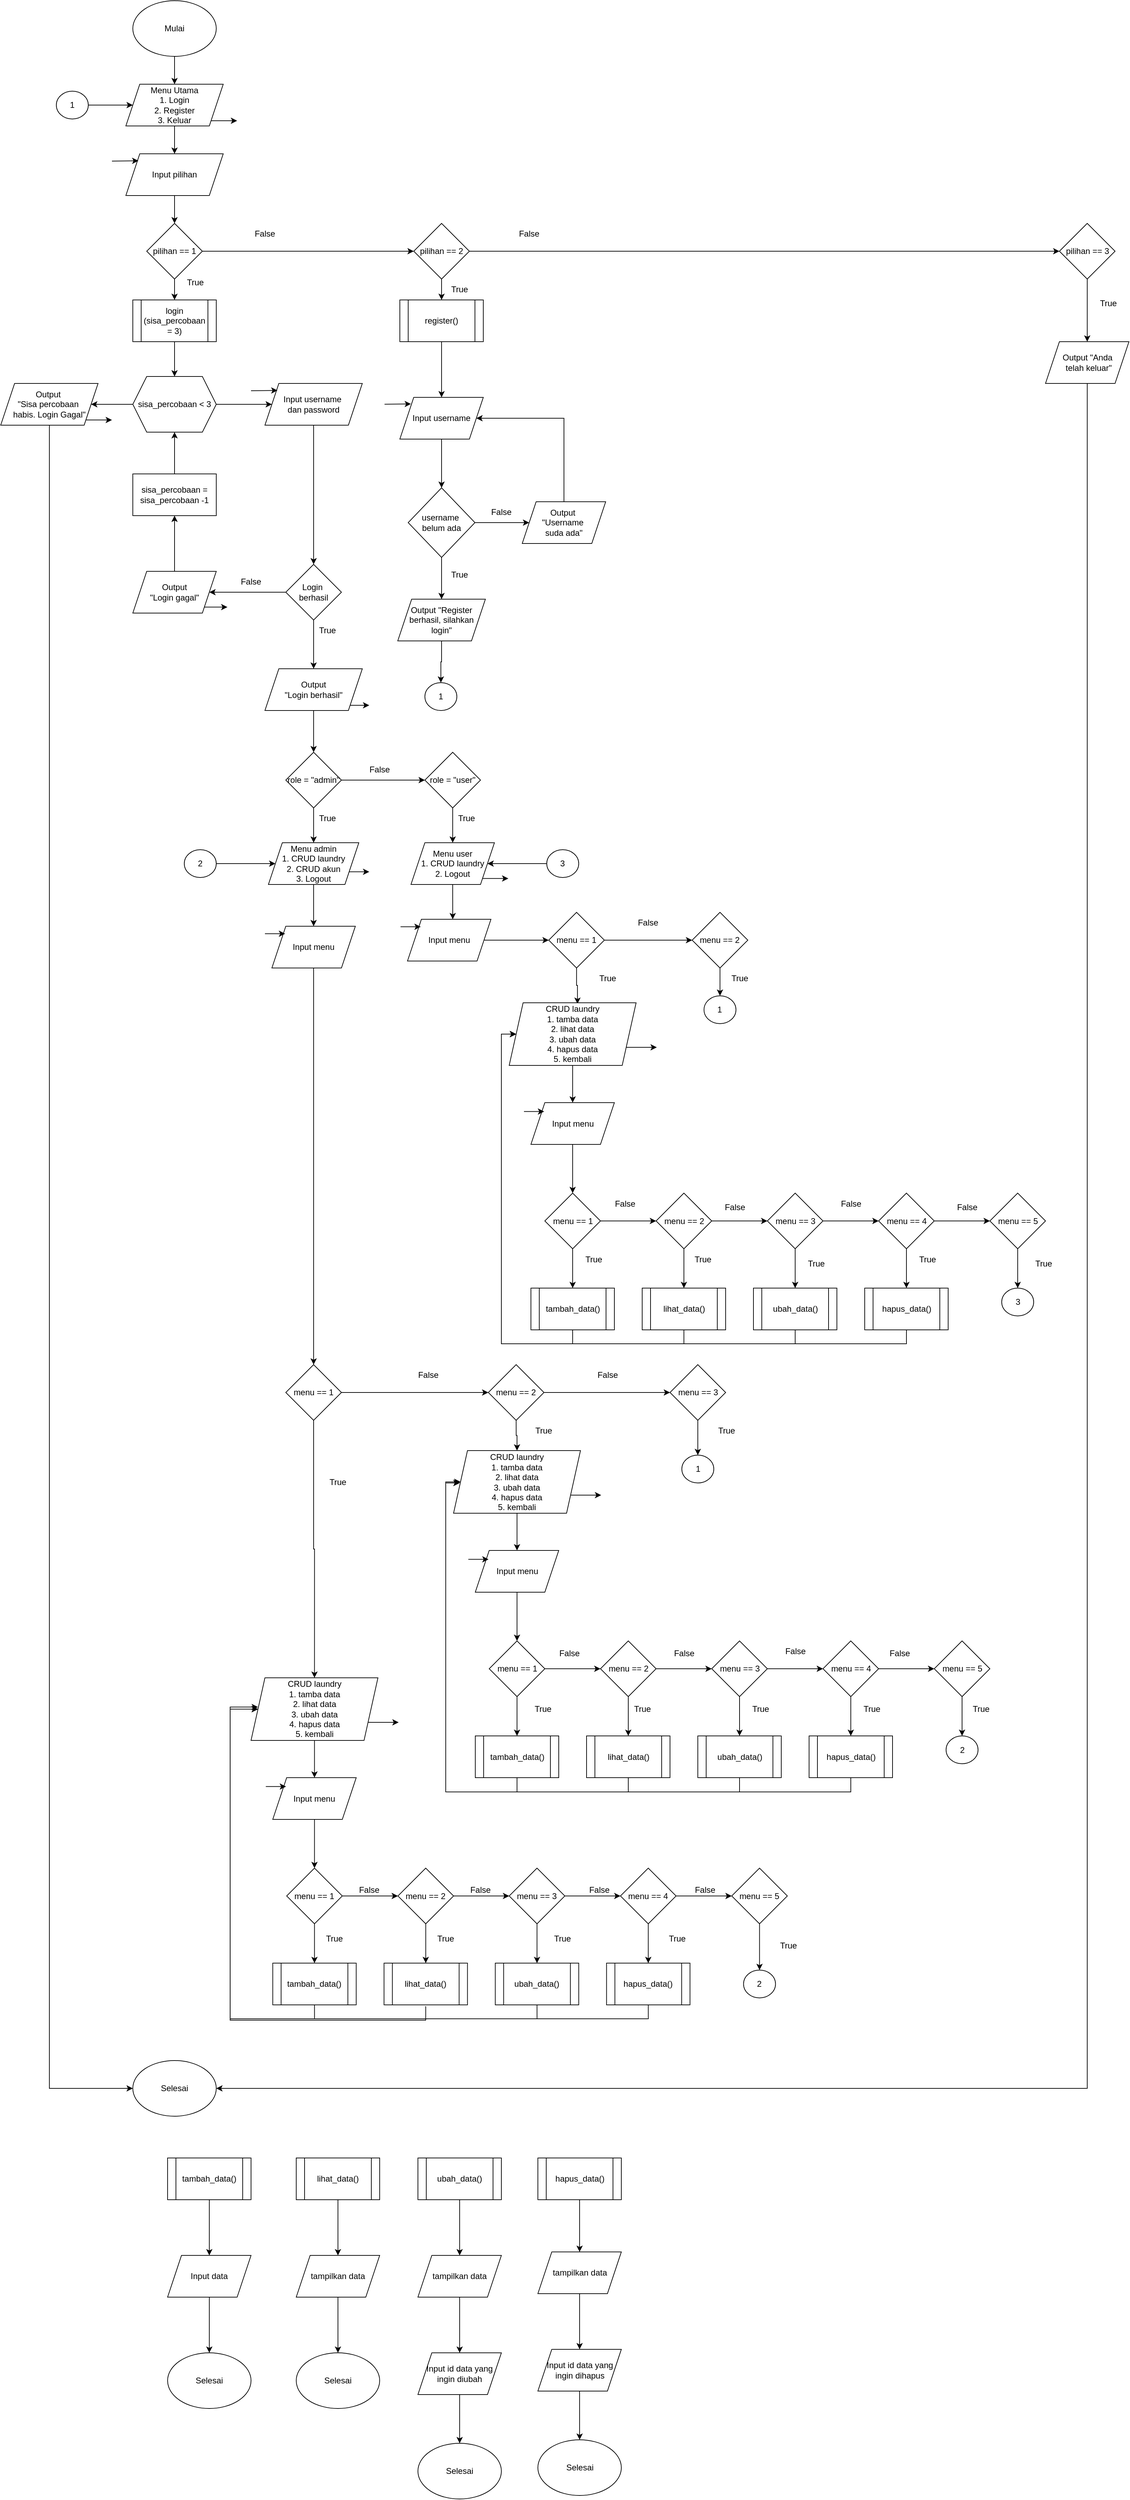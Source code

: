 <mxfile version="28.2.7">
  <diagram id="C5RBs43oDa-KdzZeNtuy" name="Page-1">
    <mxGraphModel dx="2717" dy="865" grid="1" gridSize="10" guides="1" tooltips="1" connect="1" arrows="1" fold="1" page="1" pageScale="1" pageWidth="827" pageHeight="1169" math="0" shadow="0">
      <root>
        <mxCell id="WIyWlLk6GJQsqaUBKTNV-0" />
        <mxCell id="WIyWlLk6GJQsqaUBKTNV-1" parent="WIyWlLk6GJQsqaUBKTNV-0" />
        <mxCell id="zCgnPJCnyZZf-FX5pZKt-2" value="" style="edgeStyle=orthogonalEdgeStyle;rounded=0;orthogonalLoop=1;jettySize=auto;html=1;" edge="1" parent="WIyWlLk6GJQsqaUBKTNV-1" source="zCgnPJCnyZZf-FX5pZKt-0" target="zCgnPJCnyZZf-FX5pZKt-1">
          <mxGeometry relative="1" as="geometry" />
        </mxCell>
        <mxCell id="zCgnPJCnyZZf-FX5pZKt-0" value="Mulai" style="ellipse;whiteSpace=wrap;html=1;" vertex="1" parent="WIyWlLk6GJQsqaUBKTNV-1">
          <mxGeometry x="30" y="20" width="120" height="80" as="geometry" />
        </mxCell>
        <mxCell id="zCgnPJCnyZZf-FX5pZKt-4" value="" style="edgeStyle=orthogonalEdgeStyle;rounded=0;orthogonalLoop=1;jettySize=auto;html=1;" edge="1" parent="WIyWlLk6GJQsqaUBKTNV-1" source="zCgnPJCnyZZf-FX5pZKt-1" target="zCgnPJCnyZZf-FX5pZKt-3">
          <mxGeometry relative="1" as="geometry" />
        </mxCell>
        <mxCell id="zCgnPJCnyZZf-FX5pZKt-15" style="edgeStyle=orthogonalEdgeStyle;rounded=0;orthogonalLoop=1;jettySize=auto;html=1;exitX=1;exitY=1;exitDx=0;exitDy=0;" edge="1" parent="WIyWlLk6GJQsqaUBKTNV-1" source="zCgnPJCnyZZf-FX5pZKt-1">
          <mxGeometry relative="1" as="geometry">
            <mxPoint x="180.0" y="192.529" as="targetPoint" />
          </mxGeometry>
        </mxCell>
        <mxCell id="zCgnPJCnyZZf-FX5pZKt-1" value="Menu Utama&lt;div&gt;1. Login&lt;/div&gt;&lt;div&gt;2. Register&lt;/div&gt;&lt;div&gt;3. Keluar&lt;/div&gt;" style="shape=parallelogram;perimeter=parallelogramPerimeter;whiteSpace=wrap;html=1;fixedSize=1;" vertex="1" parent="WIyWlLk6GJQsqaUBKTNV-1">
          <mxGeometry x="20" y="140" width="140" height="60" as="geometry" />
        </mxCell>
        <mxCell id="zCgnPJCnyZZf-FX5pZKt-6" value="" style="edgeStyle=orthogonalEdgeStyle;rounded=0;orthogonalLoop=1;jettySize=auto;html=1;" edge="1" parent="WIyWlLk6GJQsqaUBKTNV-1" source="zCgnPJCnyZZf-FX5pZKt-3" target="zCgnPJCnyZZf-FX5pZKt-5">
          <mxGeometry relative="1" as="geometry" />
        </mxCell>
        <mxCell id="zCgnPJCnyZZf-FX5pZKt-3" value="Input pilihan" style="shape=parallelogram;perimeter=parallelogramPerimeter;whiteSpace=wrap;html=1;fixedSize=1;" vertex="1" parent="WIyWlLk6GJQsqaUBKTNV-1">
          <mxGeometry x="20" y="240" width="140" height="60" as="geometry" />
        </mxCell>
        <mxCell id="zCgnPJCnyZZf-FX5pZKt-8" value="" style="edgeStyle=orthogonalEdgeStyle;rounded=0;orthogonalLoop=1;jettySize=auto;html=1;" edge="1" parent="WIyWlLk6GJQsqaUBKTNV-1" source="zCgnPJCnyZZf-FX5pZKt-5" target="zCgnPJCnyZZf-FX5pZKt-7">
          <mxGeometry relative="1" as="geometry" />
        </mxCell>
        <mxCell id="zCgnPJCnyZZf-FX5pZKt-49" value="" style="edgeStyle=orthogonalEdgeStyle;rounded=0;orthogonalLoop=1;jettySize=auto;html=1;" edge="1" parent="WIyWlLk6GJQsqaUBKTNV-1" source="zCgnPJCnyZZf-FX5pZKt-5" target="zCgnPJCnyZZf-FX5pZKt-48">
          <mxGeometry relative="1" as="geometry" />
        </mxCell>
        <mxCell id="zCgnPJCnyZZf-FX5pZKt-5" value="pilihan == 1" style="rhombus;whiteSpace=wrap;html=1;" vertex="1" parent="WIyWlLk6GJQsqaUBKTNV-1">
          <mxGeometry x="50" y="340" width="80" height="80" as="geometry" />
        </mxCell>
        <mxCell id="zCgnPJCnyZZf-FX5pZKt-14" value="" style="edgeStyle=orthogonalEdgeStyle;rounded=0;orthogonalLoop=1;jettySize=auto;html=1;" edge="1" parent="WIyWlLk6GJQsqaUBKTNV-1" source="zCgnPJCnyZZf-FX5pZKt-7" target="zCgnPJCnyZZf-FX5pZKt-13">
          <mxGeometry relative="1" as="geometry" />
        </mxCell>
        <mxCell id="zCgnPJCnyZZf-FX5pZKt-7" value="login&lt;div&gt;(sisa_percobaan = 3)&lt;/div&gt;" style="shape=process;whiteSpace=wrap;html=1;backgroundOutline=1;" vertex="1" parent="WIyWlLk6GJQsqaUBKTNV-1">
          <mxGeometry x="30" y="450" width="120" height="60" as="geometry" />
        </mxCell>
        <mxCell id="zCgnPJCnyZZf-FX5pZKt-18" style="edgeStyle=orthogonalEdgeStyle;rounded=0;orthogonalLoop=1;jettySize=auto;html=1;exitX=0;exitY=0.5;exitDx=0;exitDy=0;entryX=1;entryY=0.5;entryDx=0;entryDy=0;" edge="1" parent="WIyWlLk6GJQsqaUBKTNV-1" source="zCgnPJCnyZZf-FX5pZKt-13" target="zCgnPJCnyZZf-FX5pZKt-17">
          <mxGeometry relative="1" as="geometry" />
        </mxCell>
        <mxCell id="zCgnPJCnyZZf-FX5pZKt-22" style="edgeStyle=orthogonalEdgeStyle;rounded=0;orthogonalLoop=1;jettySize=auto;html=1;exitX=1;exitY=0.5;exitDx=0;exitDy=0;entryX=0;entryY=0.5;entryDx=0;entryDy=0;" edge="1" parent="WIyWlLk6GJQsqaUBKTNV-1" source="zCgnPJCnyZZf-FX5pZKt-13" target="zCgnPJCnyZZf-FX5pZKt-20">
          <mxGeometry relative="1" as="geometry" />
        </mxCell>
        <mxCell id="zCgnPJCnyZZf-FX5pZKt-13" value="sisa_percobaan &amp;lt; 3" style="shape=hexagon;perimeter=hexagonPerimeter2;whiteSpace=wrap;html=1;fixedSize=1;" vertex="1" parent="WIyWlLk6GJQsqaUBKTNV-1">
          <mxGeometry x="30" y="560" width="120" height="80" as="geometry" />
        </mxCell>
        <mxCell id="zCgnPJCnyZZf-FX5pZKt-16" style="edgeStyle=orthogonalEdgeStyle;rounded=0;orthogonalLoop=1;jettySize=auto;html=1;exitX=1;exitY=1;exitDx=0;exitDy=0;" edge="1" source="zCgnPJCnyZZf-FX5pZKt-17" parent="WIyWlLk6GJQsqaUBKTNV-1">
          <mxGeometry relative="1" as="geometry">
            <mxPoint x="-2.274e-13" y="622.529" as="targetPoint" />
          </mxGeometry>
        </mxCell>
        <mxCell id="zCgnPJCnyZZf-FX5pZKt-200" style="edgeStyle=orthogonalEdgeStyle;rounded=0;orthogonalLoop=1;jettySize=auto;html=1;exitX=0.5;exitY=1;exitDx=0;exitDy=0;entryX=0;entryY=0.5;entryDx=0;entryDy=0;" edge="1" parent="WIyWlLk6GJQsqaUBKTNV-1" source="zCgnPJCnyZZf-FX5pZKt-17" target="zCgnPJCnyZZf-FX5pZKt-199">
          <mxGeometry relative="1" as="geometry" />
        </mxCell>
        <mxCell id="zCgnPJCnyZZf-FX5pZKt-17" value="Output&amp;nbsp;&lt;div&gt;&quot;Sisa percobaan&amp;nbsp;&lt;div&gt;habis. Login Gagal&quot;&lt;/div&gt;&lt;/div&gt;" style="shape=parallelogram;perimeter=parallelogramPerimeter;whiteSpace=wrap;html=1;fixedSize=1;" vertex="1" parent="WIyWlLk6GJQsqaUBKTNV-1">
          <mxGeometry x="-160" y="570" width="140" height="60" as="geometry" />
        </mxCell>
        <mxCell id="zCgnPJCnyZZf-FX5pZKt-19" style="edgeStyle=orthogonalEdgeStyle;rounded=0;orthogonalLoop=1;jettySize=auto;html=1;exitX=1;exitY=1;exitDx=0;exitDy=0;" edge="1" parent="WIyWlLk6GJQsqaUBKTNV-1">
          <mxGeometry relative="1" as="geometry">
            <mxPoint x="38.0" y="249.999" as="targetPoint" />
            <mxPoint y="250.47" as="sourcePoint" />
            <Array as="points">
              <mxPoint y="250.47" />
              <mxPoint y="250.47" />
            </Array>
          </mxGeometry>
        </mxCell>
        <mxCell id="zCgnPJCnyZZf-FX5pZKt-24" value="" style="edgeStyle=orthogonalEdgeStyle;rounded=0;orthogonalLoop=1;jettySize=auto;html=1;" edge="1" parent="WIyWlLk6GJQsqaUBKTNV-1" source="zCgnPJCnyZZf-FX5pZKt-20" target="zCgnPJCnyZZf-FX5pZKt-23">
          <mxGeometry relative="1" as="geometry" />
        </mxCell>
        <mxCell id="zCgnPJCnyZZf-FX5pZKt-20" value="Input username&amp;nbsp;&lt;div&gt;dan password&lt;/div&gt;" style="shape=parallelogram;perimeter=parallelogramPerimeter;whiteSpace=wrap;html=1;fixedSize=1;" vertex="1" parent="WIyWlLk6GJQsqaUBKTNV-1">
          <mxGeometry x="220" y="570" width="140" height="60" as="geometry" />
        </mxCell>
        <mxCell id="zCgnPJCnyZZf-FX5pZKt-21" style="edgeStyle=orthogonalEdgeStyle;rounded=0;orthogonalLoop=1;jettySize=auto;html=1;exitX=1;exitY=1;exitDx=0;exitDy=0;" edge="1" parent="WIyWlLk6GJQsqaUBKTNV-1">
          <mxGeometry relative="1" as="geometry">
            <mxPoint x="238.0" y="579.999" as="targetPoint" />
            <mxPoint x="200" y="580.47" as="sourcePoint" />
            <Array as="points">
              <mxPoint x="200" y="580.47" />
              <mxPoint x="200" y="580.47" />
            </Array>
          </mxGeometry>
        </mxCell>
        <mxCell id="zCgnPJCnyZZf-FX5pZKt-27" style="edgeStyle=orthogonalEdgeStyle;rounded=0;orthogonalLoop=1;jettySize=auto;html=1;exitX=0.5;exitY=1;exitDx=0;exitDy=0;entryX=0.5;entryY=0;entryDx=0;entryDy=0;" edge="1" parent="WIyWlLk6GJQsqaUBKTNV-1" source="zCgnPJCnyZZf-FX5pZKt-23" target="zCgnPJCnyZZf-FX5pZKt-26">
          <mxGeometry relative="1" as="geometry" />
        </mxCell>
        <mxCell id="zCgnPJCnyZZf-FX5pZKt-30" value="" style="edgeStyle=orthogonalEdgeStyle;rounded=0;orthogonalLoop=1;jettySize=auto;html=1;" edge="1" parent="WIyWlLk6GJQsqaUBKTNV-1" source="zCgnPJCnyZZf-FX5pZKt-23" target="zCgnPJCnyZZf-FX5pZKt-29">
          <mxGeometry relative="1" as="geometry" />
        </mxCell>
        <mxCell id="zCgnPJCnyZZf-FX5pZKt-23" value="Login&amp;nbsp;&lt;div&gt;berhasil&lt;/div&gt;" style="rhombus;whiteSpace=wrap;html=1;" vertex="1" parent="WIyWlLk6GJQsqaUBKTNV-1">
          <mxGeometry x="250" y="830" width="80" height="80" as="geometry" />
        </mxCell>
        <mxCell id="zCgnPJCnyZZf-FX5pZKt-25" style="edgeStyle=orthogonalEdgeStyle;rounded=0;orthogonalLoop=1;jettySize=auto;html=1;exitX=1;exitY=1;exitDx=0;exitDy=0;" edge="1" source="zCgnPJCnyZZf-FX5pZKt-26" parent="WIyWlLk6GJQsqaUBKTNV-1">
          <mxGeometry relative="1" as="geometry">
            <mxPoint x="370.0" y="1032.529" as="targetPoint" />
          </mxGeometry>
        </mxCell>
        <mxCell id="zCgnPJCnyZZf-FX5pZKt-37" value="" style="edgeStyle=orthogonalEdgeStyle;rounded=0;orthogonalLoop=1;jettySize=auto;html=1;" edge="1" parent="WIyWlLk6GJQsqaUBKTNV-1" source="zCgnPJCnyZZf-FX5pZKt-26" target="zCgnPJCnyZZf-FX5pZKt-36">
          <mxGeometry relative="1" as="geometry" />
        </mxCell>
        <mxCell id="zCgnPJCnyZZf-FX5pZKt-26" value="Output&lt;div&gt;&quot;Login berhasil&lt;span style=&quot;background-color: transparent; color: light-dark(rgb(0, 0, 0), rgb(255, 255, 255));&quot;&gt;&quot;&lt;/span&gt;&lt;/div&gt;" style="shape=parallelogram;perimeter=parallelogramPerimeter;whiteSpace=wrap;html=1;fixedSize=1;" vertex="1" parent="WIyWlLk6GJQsqaUBKTNV-1">
          <mxGeometry x="220" y="980" width="140" height="60" as="geometry" />
        </mxCell>
        <mxCell id="zCgnPJCnyZZf-FX5pZKt-28" value="True" style="text;html=1;whiteSpace=wrap;strokeColor=none;fillColor=none;align=center;verticalAlign=middle;rounded=0;" vertex="1" parent="WIyWlLk6GJQsqaUBKTNV-1">
          <mxGeometry x="280" y="910" width="60" height="30" as="geometry" />
        </mxCell>
        <mxCell id="zCgnPJCnyZZf-FX5pZKt-31" style="edgeStyle=orthogonalEdgeStyle;rounded=0;orthogonalLoop=1;jettySize=auto;html=1;exitX=1;exitY=1;exitDx=0;exitDy=0;" edge="1" parent="WIyWlLk6GJQsqaUBKTNV-1" source="zCgnPJCnyZZf-FX5pZKt-29">
          <mxGeometry relative="1" as="geometry">
            <mxPoint x="166" y="891" as="targetPoint" />
          </mxGeometry>
        </mxCell>
        <mxCell id="zCgnPJCnyZZf-FX5pZKt-34" value="" style="edgeStyle=orthogonalEdgeStyle;rounded=0;orthogonalLoop=1;jettySize=auto;html=1;" edge="1" parent="WIyWlLk6GJQsqaUBKTNV-1" source="zCgnPJCnyZZf-FX5pZKt-29" target="zCgnPJCnyZZf-FX5pZKt-33">
          <mxGeometry relative="1" as="geometry" />
        </mxCell>
        <mxCell id="zCgnPJCnyZZf-FX5pZKt-29" value="Output&lt;div&gt;&quot;Login gagal&quot;&lt;/div&gt;" style="shape=parallelogram;perimeter=parallelogramPerimeter;whiteSpace=wrap;html=1;fixedSize=1;" vertex="1" parent="WIyWlLk6GJQsqaUBKTNV-1">
          <mxGeometry x="30" y="840" width="120" height="60" as="geometry" />
        </mxCell>
        <mxCell id="zCgnPJCnyZZf-FX5pZKt-32" value="False" style="text;html=1;whiteSpace=wrap;strokeColor=none;fillColor=none;align=center;verticalAlign=middle;rounded=0;" vertex="1" parent="WIyWlLk6GJQsqaUBKTNV-1">
          <mxGeometry x="170" y="840" width="60" height="30" as="geometry" />
        </mxCell>
        <mxCell id="zCgnPJCnyZZf-FX5pZKt-35" style="edgeStyle=orthogonalEdgeStyle;rounded=0;orthogonalLoop=1;jettySize=auto;html=1;exitX=0.5;exitY=0;exitDx=0;exitDy=0;entryX=0.5;entryY=1;entryDx=0;entryDy=0;" edge="1" parent="WIyWlLk6GJQsqaUBKTNV-1" source="zCgnPJCnyZZf-FX5pZKt-33" target="zCgnPJCnyZZf-FX5pZKt-13">
          <mxGeometry relative="1" as="geometry" />
        </mxCell>
        <mxCell id="zCgnPJCnyZZf-FX5pZKt-33" value="sisa_percobaan = sisa_percobaan -1" style="whiteSpace=wrap;html=1;" vertex="1" parent="WIyWlLk6GJQsqaUBKTNV-1">
          <mxGeometry x="30" y="700" width="120" height="60" as="geometry" />
        </mxCell>
        <mxCell id="zCgnPJCnyZZf-FX5pZKt-39" value="" style="edgeStyle=orthogonalEdgeStyle;rounded=0;orthogonalLoop=1;jettySize=auto;html=1;" edge="1" parent="WIyWlLk6GJQsqaUBKTNV-1" source="zCgnPJCnyZZf-FX5pZKt-36" target="zCgnPJCnyZZf-FX5pZKt-38">
          <mxGeometry relative="1" as="geometry" />
        </mxCell>
        <mxCell id="zCgnPJCnyZZf-FX5pZKt-43" value="" style="edgeStyle=orthogonalEdgeStyle;rounded=0;orthogonalLoop=1;jettySize=auto;html=1;" edge="1" parent="WIyWlLk6GJQsqaUBKTNV-1" source="zCgnPJCnyZZf-FX5pZKt-36" target="zCgnPJCnyZZf-FX5pZKt-42">
          <mxGeometry relative="1" as="geometry" />
        </mxCell>
        <mxCell id="zCgnPJCnyZZf-FX5pZKt-36" value="role = &quot;admin&quot;" style="rhombus;whiteSpace=wrap;html=1;" vertex="1" parent="WIyWlLk6GJQsqaUBKTNV-1">
          <mxGeometry x="250" y="1100" width="80" height="80" as="geometry" />
        </mxCell>
        <mxCell id="zCgnPJCnyZZf-FX5pZKt-54" style="edgeStyle=orthogonalEdgeStyle;rounded=0;orthogonalLoop=1;jettySize=auto;html=1;exitX=1;exitY=0.75;exitDx=0;exitDy=0;" edge="1" parent="WIyWlLk6GJQsqaUBKTNV-1" source="zCgnPJCnyZZf-FX5pZKt-38">
          <mxGeometry relative="1" as="geometry">
            <mxPoint x="370" y="1271.231" as="targetPoint" />
          </mxGeometry>
        </mxCell>
        <mxCell id="zCgnPJCnyZZf-FX5pZKt-76" value="" style="edgeStyle=orthogonalEdgeStyle;rounded=0;orthogonalLoop=1;jettySize=auto;html=1;" edge="1" parent="WIyWlLk6GJQsqaUBKTNV-1" source="zCgnPJCnyZZf-FX5pZKt-38" target="zCgnPJCnyZZf-FX5pZKt-75">
          <mxGeometry relative="1" as="geometry" />
        </mxCell>
        <mxCell id="zCgnPJCnyZZf-FX5pZKt-38" value="Menu admin&lt;div&gt;1. CRUD laundry&lt;/div&gt;&lt;div&gt;2. CRUD akun&lt;/div&gt;&lt;div&gt;3. Logout&lt;/div&gt;" style="shape=parallelogram;perimeter=parallelogramPerimeter;whiteSpace=wrap;html=1;fixedSize=1;" vertex="1" parent="WIyWlLk6GJQsqaUBKTNV-1">
          <mxGeometry x="225" y="1230" width="130" height="60" as="geometry" />
        </mxCell>
        <mxCell id="zCgnPJCnyZZf-FX5pZKt-41" value="True" style="text;html=1;whiteSpace=wrap;strokeColor=none;fillColor=none;align=center;verticalAlign=middle;rounded=0;" vertex="1" parent="WIyWlLk6GJQsqaUBKTNV-1">
          <mxGeometry x="280" y="1180" width="60" height="30" as="geometry" />
        </mxCell>
        <mxCell id="zCgnPJCnyZZf-FX5pZKt-46" value="" style="edgeStyle=orthogonalEdgeStyle;rounded=0;orthogonalLoop=1;jettySize=auto;html=1;" edge="1" parent="WIyWlLk6GJQsqaUBKTNV-1" source="zCgnPJCnyZZf-FX5pZKt-42" target="zCgnPJCnyZZf-FX5pZKt-45">
          <mxGeometry relative="1" as="geometry" />
        </mxCell>
        <mxCell id="zCgnPJCnyZZf-FX5pZKt-42" value="role = &quot;user&quot;" style="rhombus;whiteSpace=wrap;html=1;" vertex="1" parent="WIyWlLk6GJQsqaUBKTNV-1">
          <mxGeometry x="450" y="1100" width="80" height="80" as="geometry" />
        </mxCell>
        <mxCell id="zCgnPJCnyZZf-FX5pZKt-44" value="False" style="text;html=1;whiteSpace=wrap;strokeColor=none;fillColor=none;align=center;verticalAlign=middle;rounded=0;" vertex="1" parent="WIyWlLk6GJQsqaUBKTNV-1">
          <mxGeometry x="355" y="1110" width="60" height="30" as="geometry" />
        </mxCell>
        <mxCell id="zCgnPJCnyZZf-FX5pZKt-55" style="edgeStyle=orthogonalEdgeStyle;rounded=0;orthogonalLoop=1;jettySize=auto;html=1;exitX=1;exitY=1;exitDx=0;exitDy=0;" edge="1" parent="WIyWlLk6GJQsqaUBKTNV-1" source="zCgnPJCnyZZf-FX5pZKt-45">
          <mxGeometry relative="1" as="geometry">
            <mxPoint x="570" y="1282" as="targetPoint" />
          </mxGeometry>
        </mxCell>
        <mxCell id="zCgnPJCnyZZf-FX5pZKt-147" style="edgeStyle=orthogonalEdgeStyle;rounded=0;orthogonalLoop=1;jettySize=auto;html=1;exitX=0.5;exitY=1;exitDx=0;exitDy=0;entryX=0.542;entryY=0;entryDx=0;entryDy=0;entryPerimeter=0;" edge="1" parent="WIyWlLk6GJQsqaUBKTNV-1" source="zCgnPJCnyZZf-FX5pZKt-45" target="zCgnPJCnyZZf-FX5pZKt-142">
          <mxGeometry relative="1" as="geometry" />
        </mxCell>
        <mxCell id="zCgnPJCnyZZf-FX5pZKt-45" value="Menu user&lt;div&gt;1. CRUD laundry&lt;/div&gt;&lt;div&gt;2. Logout&lt;/div&gt;" style="shape=parallelogram;perimeter=parallelogramPerimeter;whiteSpace=wrap;html=1;fixedSize=1;" vertex="1" parent="WIyWlLk6GJQsqaUBKTNV-1">
          <mxGeometry x="430" y="1230" width="120" height="60" as="geometry" />
        </mxCell>
        <mxCell id="zCgnPJCnyZZf-FX5pZKt-47" value="True" style="text;html=1;whiteSpace=wrap;strokeColor=none;fillColor=none;align=center;verticalAlign=middle;rounded=0;" vertex="1" parent="WIyWlLk6GJQsqaUBKTNV-1">
          <mxGeometry x="480" y="1180" width="60" height="30" as="geometry" />
        </mxCell>
        <mxCell id="zCgnPJCnyZZf-FX5pZKt-51" value="" style="edgeStyle=orthogonalEdgeStyle;rounded=0;orthogonalLoop=1;jettySize=auto;html=1;" edge="1" parent="WIyWlLk6GJQsqaUBKTNV-1" source="zCgnPJCnyZZf-FX5pZKt-48" target="zCgnPJCnyZZf-FX5pZKt-50">
          <mxGeometry relative="1" as="geometry" />
        </mxCell>
        <mxCell id="zCgnPJCnyZZf-FX5pZKt-72" value="" style="edgeStyle=orthogonalEdgeStyle;rounded=0;orthogonalLoop=1;jettySize=auto;html=1;" edge="1" parent="WIyWlLk6GJQsqaUBKTNV-1" source="zCgnPJCnyZZf-FX5pZKt-48" target="zCgnPJCnyZZf-FX5pZKt-71">
          <mxGeometry relative="1" as="geometry" />
        </mxCell>
        <mxCell id="zCgnPJCnyZZf-FX5pZKt-48" value="pilihan == 2" style="rhombus;whiteSpace=wrap;html=1;" vertex="1" parent="WIyWlLk6GJQsqaUBKTNV-1">
          <mxGeometry x="434" y="340" width="80" height="80" as="geometry" />
        </mxCell>
        <mxCell id="zCgnPJCnyZZf-FX5pZKt-53" value="" style="edgeStyle=orthogonalEdgeStyle;rounded=0;orthogonalLoop=1;jettySize=auto;html=1;" edge="1" parent="WIyWlLk6GJQsqaUBKTNV-1" source="zCgnPJCnyZZf-FX5pZKt-50" target="zCgnPJCnyZZf-FX5pZKt-52">
          <mxGeometry relative="1" as="geometry" />
        </mxCell>
        <mxCell id="zCgnPJCnyZZf-FX5pZKt-50" value="register()" style="shape=process;whiteSpace=wrap;html=1;backgroundOutline=1;" vertex="1" parent="WIyWlLk6GJQsqaUBKTNV-1">
          <mxGeometry x="414" y="450" width="120" height="60" as="geometry" />
        </mxCell>
        <mxCell id="zCgnPJCnyZZf-FX5pZKt-59" value="" style="edgeStyle=orthogonalEdgeStyle;rounded=0;orthogonalLoop=1;jettySize=auto;html=1;" edge="1" parent="WIyWlLk6GJQsqaUBKTNV-1" source="zCgnPJCnyZZf-FX5pZKt-52" target="zCgnPJCnyZZf-FX5pZKt-58">
          <mxGeometry relative="1" as="geometry" />
        </mxCell>
        <mxCell id="zCgnPJCnyZZf-FX5pZKt-52" value="Input username" style="shape=parallelogram;perimeter=parallelogramPerimeter;whiteSpace=wrap;html=1;fixedSize=1;" vertex="1" parent="WIyWlLk6GJQsqaUBKTNV-1">
          <mxGeometry x="414" y="590" width="120" height="60" as="geometry" />
        </mxCell>
        <mxCell id="zCgnPJCnyZZf-FX5pZKt-56" style="edgeStyle=orthogonalEdgeStyle;rounded=0;orthogonalLoop=1;jettySize=auto;html=1;exitX=1;exitY=1;exitDx=0;exitDy=0;" edge="1" parent="WIyWlLk6GJQsqaUBKTNV-1">
          <mxGeometry relative="1" as="geometry">
            <mxPoint x="430.0" y="599.449" as="targetPoint" />
            <mxPoint x="392" y="599.92" as="sourcePoint" />
            <Array as="points">
              <mxPoint x="392" y="599.92" />
              <mxPoint x="392" y="599.92" />
            </Array>
          </mxGeometry>
        </mxCell>
        <mxCell id="zCgnPJCnyZZf-FX5pZKt-61" value="" style="edgeStyle=orthogonalEdgeStyle;rounded=0;orthogonalLoop=1;jettySize=auto;html=1;" edge="1" parent="WIyWlLk6GJQsqaUBKTNV-1" source="zCgnPJCnyZZf-FX5pZKt-58" target="zCgnPJCnyZZf-FX5pZKt-60">
          <mxGeometry relative="1" as="geometry" />
        </mxCell>
        <mxCell id="zCgnPJCnyZZf-FX5pZKt-66" value="" style="edgeStyle=orthogonalEdgeStyle;rounded=0;orthogonalLoop=1;jettySize=auto;html=1;" edge="1" parent="WIyWlLk6GJQsqaUBKTNV-1" source="zCgnPJCnyZZf-FX5pZKt-58" target="zCgnPJCnyZZf-FX5pZKt-65">
          <mxGeometry relative="1" as="geometry" />
        </mxCell>
        <mxCell id="zCgnPJCnyZZf-FX5pZKt-58" value="username&amp;nbsp;&lt;div&gt;belum ada&lt;/div&gt;" style="rhombus;whiteSpace=wrap;html=1;" vertex="1" parent="WIyWlLk6GJQsqaUBKTNV-1">
          <mxGeometry x="426" y="720" width="96" height="100" as="geometry" />
        </mxCell>
        <mxCell id="zCgnPJCnyZZf-FX5pZKt-64" value="" style="edgeStyle=orthogonalEdgeStyle;rounded=0;orthogonalLoop=1;jettySize=auto;html=1;" edge="1" parent="WIyWlLk6GJQsqaUBKTNV-1" source="zCgnPJCnyZZf-FX5pZKt-60" target="zCgnPJCnyZZf-FX5pZKt-63">
          <mxGeometry relative="1" as="geometry" />
        </mxCell>
        <mxCell id="zCgnPJCnyZZf-FX5pZKt-60" value="Output &quot;Register berhasil, silahkan login&quot;" style="shape=parallelogram;perimeter=parallelogramPerimeter;whiteSpace=wrap;html=1;fixedSize=1;" vertex="1" parent="WIyWlLk6GJQsqaUBKTNV-1">
          <mxGeometry x="411" y="880" width="126" height="60" as="geometry" />
        </mxCell>
        <mxCell id="zCgnPJCnyZZf-FX5pZKt-62" value="True" style="text;html=1;whiteSpace=wrap;strokeColor=none;fillColor=none;align=center;verticalAlign=middle;rounded=0;" vertex="1" parent="WIyWlLk6GJQsqaUBKTNV-1">
          <mxGeometry x="470" y="830" width="60" height="30" as="geometry" />
        </mxCell>
        <mxCell id="zCgnPJCnyZZf-FX5pZKt-63" value="1" style="ellipse;whiteSpace=wrap;html=1;" vertex="1" parent="WIyWlLk6GJQsqaUBKTNV-1">
          <mxGeometry x="450" y="1000" width="46" height="40" as="geometry" />
        </mxCell>
        <mxCell id="zCgnPJCnyZZf-FX5pZKt-68" style="edgeStyle=orthogonalEdgeStyle;rounded=0;orthogonalLoop=1;jettySize=auto;html=1;exitX=0.5;exitY=0;exitDx=0;exitDy=0;entryX=1;entryY=0.5;entryDx=0;entryDy=0;" edge="1" parent="WIyWlLk6GJQsqaUBKTNV-1" source="zCgnPJCnyZZf-FX5pZKt-65" target="zCgnPJCnyZZf-FX5pZKt-52">
          <mxGeometry relative="1" as="geometry">
            <Array as="points">
              <mxPoint x="650" y="620" />
            </Array>
          </mxGeometry>
        </mxCell>
        <mxCell id="zCgnPJCnyZZf-FX5pZKt-65" value="Output&amp;nbsp;&lt;div&gt;&quot;Username&amp;nbsp;&lt;/div&gt;&lt;div&gt;suda ada&quot;&lt;/div&gt;" style="shape=parallelogram;perimeter=parallelogramPerimeter;whiteSpace=wrap;html=1;fixedSize=1;" vertex="1" parent="WIyWlLk6GJQsqaUBKTNV-1">
          <mxGeometry x="590" y="740" width="120" height="60" as="geometry" />
        </mxCell>
        <mxCell id="zCgnPJCnyZZf-FX5pZKt-67" value="False" style="text;html=1;whiteSpace=wrap;strokeColor=none;fillColor=none;align=center;verticalAlign=middle;rounded=0;" vertex="1" parent="WIyWlLk6GJQsqaUBKTNV-1">
          <mxGeometry x="530" y="740" width="60" height="30" as="geometry" />
        </mxCell>
        <mxCell id="zCgnPJCnyZZf-FX5pZKt-70" style="edgeStyle=orthogonalEdgeStyle;rounded=0;orthogonalLoop=1;jettySize=auto;html=1;exitX=1;exitY=0.5;exitDx=0;exitDy=0;" edge="1" parent="WIyWlLk6GJQsqaUBKTNV-1" source="zCgnPJCnyZZf-FX5pZKt-69" target="zCgnPJCnyZZf-FX5pZKt-1">
          <mxGeometry relative="1" as="geometry">
            <mxPoint x="30" y="170" as="targetPoint" />
          </mxGeometry>
        </mxCell>
        <mxCell id="zCgnPJCnyZZf-FX5pZKt-69" value="1" style="ellipse;whiteSpace=wrap;html=1;" vertex="1" parent="WIyWlLk6GJQsqaUBKTNV-1">
          <mxGeometry x="-80" y="150" width="46" height="40" as="geometry" />
        </mxCell>
        <mxCell id="zCgnPJCnyZZf-FX5pZKt-74" value="" style="edgeStyle=orthogonalEdgeStyle;rounded=0;orthogonalLoop=1;jettySize=auto;html=1;" edge="1" parent="WIyWlLk6GJQsqaUBKTNV-1" source="zCgnPJCnyZZf-FX5pZKt-71" target="zCgnPJCnyZZf-FX5pZKt-73">
          <mxGeometry relative="1" as="geometry" />
        </mxCell>
        <mxCell id="zCgnPJCnyZZf-FX5pZKt-71" value="pilihan == 3" style="rhombus;whiteSpace=wrap;html=1;" vertex="1" parent="WIyWlLk6GJQsqaUBKTNV-1">
          <mxGeometry x="1362.5" y="340" width="80" height="80" as="geometry" />
        </mxCell>
        <mxCell id="zCgnPJCnyZZf-FX5pZKt-201" style="edgeStyle=orthogonalEdgeStyle;rounded=0;orthogonalLoop=1;jettySize=auto;html=1;exitX=0.5;exitY=1;exitDx=0;exitDy=0;entryX=1;entryY=0.5;entryDx=0;entryDy=0;" edge="1" parent="WIyWlLk6GJQsqaUBKTNV-1" source="zCgnPJCnyZZf-FX5pZKt-73" target="zCgnPJCnyZZf-FX5pZKt-199">
          <mxGeometry relative="1" as="geometry" />
        </mxCell>
        <mxCell id="zCgnPJCnyZZf-FX5pZKt-73" value="Output &quot;Anda&lt;div&gt;&amp;nbsp;telah keluar&quot;&lt;/div&gt;" style="shape=parallelogram;perimeter=parallelogramPerimeter;whiteSpace=wrap;html=1;fixedSize=1;" vertex="1" parent="WIyWlLk6GJQsqaUBKTNV-1">
          <mxGeometry x="1342.5" y="510" width="120" height="60" as="geometry" />
        </mxCell>
        <mxCell id="zCgnPJCnyZZf-FX5pZKt-84" value="" style="edgeStyle=orthogonalEdgeStyle;rounded=0;orthogonalLoop=1;jettySize=auto;html=1;" edge="1" parent="WIyWlLk6GJQsqaUBKTNV-1" source="zCgnPJCnyZZf-FX5pZKt-75" target="zCgnPJCnyZZf-FX5pZKt-83">
          <mxGeometry relative="1" as="geometry" />
        </mxCell>
        <mxCell id="zCgnPJCnyZZf-FX5pZKt-75" value="Input menu" style="shape=parallelogram;perimeter=parallelogramPerimeter;whiteSpace=wrap;html=1;fixedSize=1;" vertex="1" parent="WIyWlLk6GJQsqaUBKTNV-1">
          <mxGeometry x="230" y="1350" width="120" height="60" as="geometry" />
        </mxCell>
        <mxCell id="zCgnPJCnyZZf-FX5pZKt-77" style="edgeStyle=orthogonalEdgeStyle;rounded=0;orthogonalLoop=1;jettySize=auto;html=1;exitX=1;exitY=0.75;exitDx=0;exitDy=0;" edge="1" parent="WIyWlLk6GJQsqaUBKTNV-1">
          <mxGeometry relative="1" as="geometry">
            <mxPoint x="249" y="1360.001" as="targetPoint" />
            <mxPoint x="220" y="1360.77" as="sourcePoint" />
          </mxGeometry>
        </mxCell>
        <mxCell id="zCgnPJCnyZZf-FX5pZKt-78" value="True" style="text;html=1;whiteSpace=wrap;strokeColor=none;fillColor=none;align=center;verticalAlign=middle;rounded=0;" vertex="1" parent="WIyWlLk6GJQsqaUBKTNV-1">
          <mxGeometry x="90" y="410" width="60" height="30" as="geometry" />
        </mxCell>
        <mxCell id="zCgnPJCnyZZf-FX5pZKt-79" value="True" style="text;html=1;whiteSpace=wrap;strokeColor=none;fillColor=none;align=center;verticalAlign=middle;rounded=0;" vertex="1" parent="WIyWlLk6GJQsqaUBKTNV-1">
          <mxGeometry x="470" y="420" width="60" height="30" as="geometry" />
        </mxCell>
        <mxCell id="zCgnPJCnyZZf-FX5pZKt-80" value="True" style="text;html=1;whiteSpace=wrap;strokeColor=none;fillColor=none;align=center;verticalAlign=middle;rounded=0;" vertex="1" parent="WIyWlLk6GJQsqaUBKTNV-1">
          <mxGeometry x="1402.5" y="440" width="60" height="30" as="geometry" />
        </mxCell>
        <mxCell id="zCgnPJCnyZZf-FX5pZKt-81" value="False" style="text;html=1;whiteSpace=wrap;strokeColor=none;fillColor=none;align=center;verticalAlign=middle;rounded=0;" vertex="1" parent="WIyWlLk6GJQsqaUBKTNV-1">
          <mxGeometry x="190" y="340" width="60" height="30" as="geometry" />
        </mxCell>
        <mxCell id="zCgnPJCnyZZf-FX5pZKt-82" value="False" style="text;html=1;whiteSpace=wrap;strokeColor=none;fillColor=none;align=center;verticalAlign=middle;rounded=0;" vertex="1" parent="WIyWlLk6GJQsqaUBKTNV-1">
          <mxGeometry x="570" y="340" width="60" height="30" as="geometry" />
        </mxCell>
        <mxCell id="zCgnPJCnyZZf-FX5pZKt-88" style="edgeStyle=orthogonalEdgeStyle;rounded=0;orthogonalLoop=1;jettySize=auto;html=1;exitX=0.5;exitY=1;exitDx=0;exitDy=0;entryX=0.5;entryY=0;entryDx=0;entryDy=0;" edge="1" parent="WIyWlLk6GJQsqaUBKTNV-1" source="zCgnPJCnyZZf-FX5pZKt-83" target="zCgnPJCnyZZf-FX5pZKt-86">
          <mxGeometry relative="1" as="geometry" />
        </mxCell>
        <mxCell id="zCgnPJCnyZZf-FX5pZKt-112" value="" style="edgeStyle=orthogonalEdgeStyle;rounded=0;orthogonalLoop=1;jettySize=auto;html=1;" edge="1" parent="WIyWlLk6GJQsqaUBKTNV-1" source="zCgnPJCnyZZf-FX5pZKt-83" target="zCgnPJCnyZZf-FX5pZKt-111">
          <mxGeometry relative="1" as="geometry" />
        </mxCell>
        <mxCell id="zCgnPJCnyZZf-FX5pZKt-83" value="menu == 1" style="rhombus;whiteSpace=wrap;html=1;" vertex="1" parent="WIyWlLk6GJQsqaUBKTNV-1">
          <mxGeometry x="250" y="1980" width="80" height="80" as="geometry" />
        </mxCell>
        <mxCell id="zCgnPJCnyZZf-FX5pZKt-85" style="edgeStyle=orthogonalEdgeStyle;rounded=0;orthogonalLoop=1;jettySize=auto;html=1;exitX=1;exitY=0.75;exitDx=0;exitDy=0;" edge="1" source="zCgnPJCnyZZf-FX5pZKt-86" parent="WIyWlLk6GJQsqaUBKTNV-1">
          <mxGeometry relative="1" as="geometry">
            <mxPoint x="412.25" y="2494" as="targetPoint" />
          </mxGeometry>
        </mxCell>
        <mxCell id="zCgnPJCnyZZf-FX5pZKt-91" style="edgeStyle=orthogonalEdgeStyle;rounded=0;orthogonalLoop=1;jettySize=auto;html=1;exitX=0.5;exitY=1;exitDx=0;exitDy=0;" edge="1" parent="WIyWlLk6GJQsqaUBKTNV-1" source="zCgnPJCnyZZf-FX5pZKt-86" target="zCgnPJCnyZZf-FX5pZKt-89">
          <mxGeometry relative="1" as="geometry" />
        </mxCell>
        <mxCell id="zCgnPJCnyZZf-FX5pZKt-86" value="CRUD laundry&lt;div&gt;1. tamba data&lt;/div&gt;&lt;div&gt;2. lihat data&lt;/div&gt;&lt;div&gt;3. ubah data&lt;/div&gt;&lt;div&gt;4. hapus data&lt;/div&gt;&lt;div&gt;5. kembali&lt;/div&gt;" style="shape=parallelogram;perimeter=parallelogramPerimeter;whiteSpace=wrap;html=1;fixedSize=1;" vertex="1" parent="WIyWlLk6GJQsqaUBKTNV-1">
          <mxGeometry x="200" y="2430" width="182.5" height="90" as="geometry" />
        </mxCell>
        <mxCell id="zCgnPJCnyZZf-FX5pZKt-94" value="" style="edgeStyle=orthogonalEdgeStyle;rounded=0;orthogonalLoop=1;jettySize=auto;html=1;" edge="1" parent="WIyWlLk6GJQsqaUBKTNV-1" source="zCgnPJCnyZZf-FX5pZKt-89" target="zCgnPJCnyZZf-FX5pZKt-93">
          <mxGeometry relative="1" as="geometry" />
        </mxCell>
        <mxCell id="zCgnPJCnyZZf-FX5pZKt-89" value="Input menu" style="shape=parallelogram;perimeter=parallelogramPerimeter;whiteSpace=wrap;html=1;fixedSize=1;" vertex="1" parent="WIyWlLk6GJQsqaUBKTNV-1">
          <mxGeometry x="231.25" y="2573.5" width="120" height="60" as="geometry" />
        </mxCell>
        <mxCell id="zCgnPJCnyZZf-FX5pZKt-90" style="edgeStyle=orthogonalEdgeStyle;rounded=0;orthogonalLoop=1;jettySize=auto;html=1;exitX=1;exitY=0.75;exitDx=0;exitDy=0;" edge="1" parent="WIyWlLk6GJQsqaUBKTNV-1">
          <mxGeometry relative="1" as="geometry">
            <mxPoint x="250.25" y="2585.501" as="targetPoint" />
            <mxPoint x="221.25" y="2586.27" as="sourcePoint" />
          </mxGeometry>
        </mxCell>
        <mxCell id="zCgnPJCnyZZf-FX5pZKt-96" value="" style="edgeStyle=orthogonalEdgeStyle;rounded=0;orthogonalLoop=1;jettySize=auto;html=1;" edge="1" parent="WIyWlLk6GJQsqaUBKTNV-1" source="zCgnPJCnyZZf-FX5pZKt-93" target="zCgnPJCnyZZf-FX5pZKt-95">
          <mxGeometry relative="1" as="geometry" />
        </mxCell>
        <mxCell id="zCgnPJCnyZZf-FX5pZKt-98" value="" style="edgeStyle=orthogonalEdgeStyle;rounded=0;orthogonalLoop=1;jettySize=auto;html=1;" edge="1" parent="WIyWlLk6GJQsqaUBKTNV-1" source="zCgnPJCnyZZf-FX5pZKt-93" target="zCgnPJCnyZZf-FX5pZKt-97">
          <mxGeometry relative="1" as="geometry" />
        </mxCell>
        <mxCell id="zCgnPJCnyZZf-FX5pZKt-93" value="menu == 1" style="rhombus;whiteSpace=wrap;html=1;" vertex="1" parent="WIyWlLk6GJQsqaUBKTNV-1">
          <mxGeometry x="251.25" y="2703.5" width="80" height="80" as="geometry" />
        </mxCell>
        <mxCell id="zCgnPJCnyZZf-FX5pZKt-195" style="edgeStyle=orthogonalEdgeStyle;rounded=0;orthogonalLoop=1;jettySize=auto;html=1;exitX=0.5;exitY=1;exitDx=0;exitDy=0;entryX=0;entryY=0.5;entryDx=0;entryDy=0;" edge="1" parent="WIyWlLk6GJQsqaUBKTNV-1" source="zCgnPJCnyZZf-FX5pZKt-95" target="zCgnPJCnyZZf-FX5pZKt-86">
          <mxGeometry relative="1" as="geometry">
            <Array as="points">
              <mxPoint x="291" y="2920" />
              <mxPoint x="170" y="2920" />
              <mxPoint x="170" y="2475" />
            </Array>
          </mxGeometry>
        </mxCell>
        <mxCell id="zCgnPJCnyZZf-FX5pZKt-95" value="tambah_data()" style="shape=process;whiteSpace=wrap;html=1;backgroundOutline=1;" vertex="1" parent="WIyWlLk6GJQsqaUBKTNV-1">
          <mxGeometry x="231.25" y="2840" width="120" height="60" as="geometry" />
        </mxCell>
        <mxCell id="zCgnPJCnyZZf-FX5pZKt-100" value="" style="edgeStyle=orthogonalEdgeStyle;rounded=0;orthogonalLoop=1;jettySize=auto;html=1;" edge="1" parent="WIyWlLk6GJQsqaUBKTNV-1" source="zCgnPJCnyZZf-FX5pZKt-97" target="zCgnPJCnyZZf-FX5pZKt-99">
          <mxGeometry relative="1" as="geometry" />
        </mxCell>
        <mxCell id="zCgnPJCnyZZf-FX5pZKt-106" value="" style="edgeStyle=orthogonalEdgeStyle;rounded=0;orthogonalLoop=1;jettySize=auto;html=1;" edge="1" parent="WIyWlLk6GJQsqaUBKTNV-1" source="zCgnPJCnyZZf-FX5pZKt-97" target="zCgnPJCnyZZf-FX5pZKt-105">
          <mxGeometry relative="1" as="geometry" />
        </mxCell>
        <mxCell id="zCgnPJCnyZZf-FX5pZKt-97" value="menu == 2" style="rhombus;whiteSpace=wrap;html=1;" vertex="1" parent="WIyWlLk6GJQsqaUBKTNV-1">
          <mxGeometry x="411.25" y="2703.5" width="80" height="80" as="geometry" />
        </mxCell>
        <mxCell id="zCgnPJCnyZZf-FX5pZKt-102" value="" style="edgeStyle=orthogonalEdgeStyle;rounded=0;orthogonalLoop=1;jettySize=auto;html=1;" edge="1" parent="WIyWlLk6GJQsqaUBKTNV-1" source="zCgnPJCnyZZf-FX5pZKt-99" target="zCgnPJCnyZZf-FX5pZKt-101">
          <mxGeometry relative="1" as="geometry" />
        </mxCell>
        <mxCell id="zCgnPJCnyZZf-FX5pZKt-108" value="" style="edgeStyle=orthogonalEdgeStyle;rounded=0;orthogonalLoop=1;jettySize=auto;html=1;" edge="1" parent="WIyWlLk6GJQsqaUBKTNV-1" source="zCgnPJCnyZZf-FX5pZKt-99" target="zCgnPJCnyZZf-FX5pZKt-107">
          <mxGeometry relative="1" as="geometry" />
        </mxCell>
        <mxCell id="zCgnPJCnyZZf-FX5pZKt-99" value="menu == 3" style="rhombus;whiteSpace=wrap;html=1;" vertex="1" parent="WIyWlLk6GJQsqaUBKTNV-1">
          <mxGeometry x="571.25" y="2703.5" width="80" height="80" as="geometry" />
        </mxCell>
        <mxCell id="zCgnPJCnyZZf-FX5pZKt-104" value="" style="edgeStyle=orthogonalEdgeStyle;rounded=0;orthogonalLoop=1;jettySize=auto;html=1;" edge="1" parent="WIyWlLk6GJQsqaUBKTNV-1" source="zCgnPJCnyZZf-FX5pZKt-101" target="zCgnPJCnyZZf-FX5pZKt-103">
          <mxGeometry relative="1" as="geometry" />
        </mxCell>
        <mxCell id="zCgnPJCnyZZf-FX5pZKt-110" value="" style="edgeStyle=orthogonalEdgeStyle;rounded=0;orthogonalLoop=1;jettySize=auto;html=1;" edge="1" parent="WIyWlLk6GJQsqaUBKTNV-1" source="zCgnPJCnyZZf-FX5pZKt-101" target="zCgnPJCnyZZf-FX5pZKt-109">
          <mxGeometry relative="1" as="geometry" />
        </mxCell>
        <mxCell id="zCgnPJCnyZZf-FX5pZKt-101" value="menu == 4" style="rhombus;whiteSpace=wrap;html=1;" vertex="1" parent="WIyWlLk6GJQsqaUBKTNV-1">
          <mxGeometry x="731.25" y="2703.5" width="80" height="80" as="geometry" />
        </mxCell>
        <mxCell id="zCgnPJCnyZZf-FX5pZKt-176" style="edgeStyle=orthogonalEdgeStyle;rounded=0;orthogonalLoop=1;jettySize=auto;html=1;exitX=0.5;exitY=1;exitDx=0;exitDy=0;entryX=0.5;entryY=0;entryDx=0;entryDy=0;" edge="1" parent="WIyWlLk6GJQsqaUBKTNV-1" source="zCgnPJCnyZZf-FX5pZKt-103" target="zCgnPJCnyZZf-FX5pZKt-175">
          <mxGeometry relative="1" as="geometry" />
        </mxCell>
        <mxCell id="zCgnPJCnyZZf-FX5pZKt-103" value="menu == 5" style="rhombus;whiteSpace=wrap;html=1;" vertex="1" parent="WIyWlLk6GJQsqaUBKTNV-1">
          <mxGeometry x="891.25" y="2703.5" width="80" height="80" as="geometry" />
        </mxCell>
        <mxCell id="zCgnPJCnyZZf-FX5pZKt-196" style="edgeStyle=orthogonalEdgeStyle;rounded=0;orthogonalLoop=1;jettySize=auto;html=1;exitX=0.5;exitY=1;exitDx=0;exitDy=0;" edge="1" parent="WIyWlLk6GJQsqaUBKTNV-1">
          <mxGeometry relative="1" as="geometry">
            <mxPoint x="209.97" y="2472" as="targetPoint" />
            <mxPoint x="451.22" y="2902" as="sourcePoint" />
            <Array as="points">
              <mxPoint x="450.97" y="2922" />
              <mxPoint x="169.97" y="2922" />
              <mxPoint x="169.97" y="2472" />
            </Array>
          </mxGeometry>
        </mxCell>
        <mxCell id="zCgnPJCnyZZf-FX5pZKt-105" value="lihat_data()" style="shape=process;whiteSpace=wrap;html=1;backgroundOutline=1;" vertex="1" parent="WIyWlLk6GJQsqaUBKTNV-1">
          <mxGeometry x="391.25" y="2840" width="120" height="60" as="geometry" />
        </mxCell>
        <mxCell id="zCgnPJCnyZZf-FX5pZKt-197" style="edgeStyle=orthogonalEdgeStyle;rounded=0;orthogonalLoop=1;jettySize=auto;html=1;exitX=0.5;exitY=1;exitDx=0;exitDy=0;entryX=0;entryY=0.5;entryDx=0;entryDy=0;" edge="1" parent="WIyWlLk6GJQsqaUBKTNV-1" source="zCgnPJCnyZZf-FX5pZKt-107" target="zCgnPJCnyZZf-FX5pZKt-86">
          <mxGeometry relative="1" as="geometry">
            <Array as="points">
              <mxPoint x="611" y="2920" />
              <mxPoint x="170" y="2920" />
              <mxPoint x="170" y="2475" />
            </Array>
          </mxGeometry>
        </mxCell>
        <mxCell id="zCgnPJCnyZZf-FX5pZKt-107" value="ubah_data()" style="shape=process;whiteSpace=wrap;html=1;backgroundOutline=1;" vertex="1" parent="WIyWlLk6GJQsqaUBKTNV-1">
          <mxGeometry x="551.25" y="2840" width="120" height="60" as="geometry" />
        </mxCell>
        <mxCell id="zCgnPJCnyZZf-FX5pZKt-198" style="edgeStyle=orthogonalEdgeStyle;rounded=0;orthogonalLoop=1;jettySize=auto;html=1;exitX=0.5;exitY=1;exitDx=0;exitDy=0;entryX=0;entryY=0.5;entryDx=0;entryDy=0;" edge="1" parent="WIyWlLk6GJQsqaUBKTNV-1" source="zCgnPJCnyZZf-FX5pZKt-109" target="zCgnPJCnyZZf-FX5pZKt-86">
          <mxGeometry relative="1" as="geometry">
            <Array as="points">
              <mxPoint x="771" y="2920" />
              <mxPoint x="170" y="2920" />
              <mxPoint x="170" y="2475" />
            </Array>
          </mxGeometry>
        </mxCell>
        <mxCell id="zCgnPJCnyZZf-FX5pZKt-109" value="hapus_data()" style="shape=process;whiteSpace=wrap;html=1;backgroundOutline=1;" vertex="1" parent="WIyWlLk6GJQsqaUBKTNV-1">
          <mxGeometry x="711.25" y="2840" width="120" height="60" as="geometry" />
        </mxCell>
        <mxCell id="zCgnPJCnyZZf-FX5pZKt-136" style="edgeStyle=orthogonalEdgeStyle;rounded=0;orthogonalLoop=1;jettySize=auto;html=1;exitX=0.5;exitY=1;exitDx=0;exitDy=0;entryX=0.5;entryY=0;entryDx=0;entryDy=0;" edge="1" parent="WIyWlLk6GJQsqaUBKTNV-1" source="zCgnPJCnyZZf-FX5pZKt-111" target="zCgnPJCnyZZf-FX5pZKt-115">
          <mxGeometry relative="1" as="geometry" />
        </mxCell>
        <mxCell id="zCgnPJCnyZZf-FX5pZKt-138" value="" style="edgeStyle=orthogonalEdgeStyle;rounded=0;orthogonalLoop=1;jettySize=auto;html=1;" edge="1" parent="WIyWlLk6GJQsqaUBKTNV-1" source="zCgnPJCnyZZf-FX5pZKt-111" target="zCgnPJCnyZZf-FX5pZKt-137">
          <mxGeometry relative="1" as="geometry" />
        </mxCell>
        <mxCell id="zCgnPJCnyZZf-FX5pZKt-111" value="menu == 2" style="rhombus;whiteSpace=wrap;html=1;" vertex="1" parent="WIyWlLk6GJQsqaUBKTNV-1">
          <mxGeometry x="541.25" y="1980" width="80" height="80" as="geometry" />
        </mxCell>
        <mxCell id="zCgnPJCnyZZf-FX5pZKt-113" style="edgeStyle=orthogonalEdgeStyle;rounded=0;orthogonalLoop=1;jettySize=auto;html=1;exitX=1;exitY=0.75;exitDx=0;exitDy=0;" edge="1" source="zCgnPJCnyZZf-FX5pZKt-115" parent="WIyWlLk6GJQsqaUBKTNV-1">
          <mxGeometry relative="1" as="geometry">
            <mxPoint x="703.5" y="2167.5" as="targetPoint" />
          </mxGeometry>
        </mxCell>
        <mxCell id="zCgnPJCnyZZf-FX5pZKt-114" style="edgeStyle=orthogonalEdgeStyle;rounded=0;orthogonalLoop=1;jettySize=auto;html=1;exitX=0.5;exitY=1;exitDx=0;exitDy=0;" edge="1" source="zCgnPJCnyZZf-FX5pZKt-115" target="zCgnPJCnyZZf-FX5pZKt-117" parent="WIyWlLk6GJQsqaUBKTNV-1">
          <mxGeometry relative="1" as="geometry" />
        </mxCell>
        <mxCell id="zCgnPJCnyZZf-FX5pZKt-115" value="CRUD laundry&lt;div&gt;1. tamba data&lt;/div&gt;&lt;div&gt;2. lihat data&lt;/div&gt;&lt;div&gt;3. ubah data&lt;/div&gt;&lt;div&gt;4. hapus data&lt;/div&gt;&lt;div&gt;5. kembali&lt;/div&gt;" style="shape=parallelogram;perimeter=parallelogramPerimeter;whiteSpace=wrap;html=1;fixedSize=1;" vertex="1" parent="WIyWlLk6GJQsqaUBKTNV-1">
          <mxGeometry x="491.25" y="2103.5" width="182.5" height="90" as="geometry" />
        </mxCell>
        <mxCell id="zCgnPJCnyZZf-FX5pZKt-116" value="" style="edgeStyle=orthogonalEdgeStyle;rounded=0;orthogonalLoop=1;jettySize=auto;html=1;" edge="1" source="zCgnPJCnyZZf-FX5pZKt-117" target="zCgnPJCnyZZf-FX5pZKt-121" parent="WIyWlLk6GJQsqaUBKTNV-1">
          <mxGeometry relative="1" as="geometry" />
        </mxCell>
        <mxCell id="zCgnPJCnyZZf-FX5pZKt-117" value="Input menu" style="shape=parallelogram;perimeter=parallelogramPerimeter;whiteSpace=wrap;html=1;fixedSize=1;" vertex="1" parent="WIyWlLk6GJQsqaUBKTNV-1">
          <mxGeometry x="522.5" y="2247" width="120" height="60" as="geometry" />
        </mxCell>
        <mxCell id="zCgnPJCnyZZf-FX5pZKt-118" style="edgeStyle=orthogonalEdgeStyle;rounded=0;orthogonalLoop=1;jettySize=auto;html=1;exitX=1;exitY=0.75;exitDx=0;exitDy=0;" edge="1" parent="WIyWlLk6GJQsqaUBKTNV-1">
          <mxGeometry relative="1" as="geometry">
            <mxPoint x="541.5" y="2259.001" as="targetPoint" />
            <mxPoint x="512.5" y="2259.77" as="sourcePoint" />
          </mxGeometry>
        </mxCell>
        <mxCell id="zCgnPJCnyZZf-FX5pZKt-119" value="" style="edgeStyle=orthogonalEdgeStyle;rounded=0;orthogonalLoop=1;jettySize=auto;html=1;" edge="1" source="zCgnPJCnyZZf-FX5pZKt-121" target="zCgnPJCnyZZf-FX5pZKt-122" parent="WIyWlLk6GJQsqaUBKTNV-1">
          <mxGeometry relative="1" as="geometry" />
        </mxCell>
        <mxCell id="zCgnPJCnyZZf-FX5pZKt-120" value="" style="edgeStyle=orthogonalEdgeStyle;rounded=0;orthogonalLoop=1;jettySize=auto;html=1;" edge="1" source="zCgnPJCnyZZf-FX5pZKt-121" target="zCgnPJCnyZZf-FX5pZKt-125" parent="WIyWlLk6GJQsqaUBKTNV-1">
          <mxGeometry relative="1" as="geometry" />
        </mxCell>
        <mxCell id="zCgnPJCnyZZf-FX5pZKt-121" value="menu == 1" style="rhombus;whiteSpace=wrap;html=1;" vertex="1" parent="WIyWlLk6GJQsqaUBKTNV-1">
          <mxGeometry x="542.5" y="2377" width="80" height="80" as="geometry" />
        </mxCell>
        <mxCell id="zCgnPJCnyZZf-FX5pZKt-191" style="edgeStyle=orthogonalEdgeStyle;rounded=0;orthogonalLoop=1;jettySize=auto;html=1;exitX=0.5;exitY=1;exitDx=0;exitDy=0;entryX=0;entryY=0.5;entryDx=0;entryDy=0;" edge="1" parent="WIyWlLk6GJQsqaUBKTNV-1" source="zCgnPJCnyZZf-FX5pZKt-122" target="zCgnPJCnyZZf-FX5pZKt-115">
          <mxGeometry relative="1" as="geometry">
            <Array as="points">
              <mxPoint x="583" y="2594" />
              <mxPoint x="480" y="2594" />
              <mxPoint x="480" y="2149" />
            </Array>
          </mxGeometry>
        </mxCell>
        <mxCell id="zCgnPJCnyZZf-FX5pZKt-122" value="tambah_data()" style="shape=process;whiteSpace=wrap;html=1;backgroundOutline=1;" vertex="1" parent="WIyWlLk6GJQsqaUBKTNV-1">
          <mxGeometry x="522.5" y="2513.5" width="120" height="60" as="geometry" />
        </mxCell>
        <mxCell id="zCgnPJCnyZZf-FX5pZKt-123" value="" style="edgeStyle=orthogonalEdgeStyle;rounded=0;orthogonalLoop=1;jettySize=auto;html=1;" edge="1" source="zCgnPJCnyZZf-FX5pZKt-125" target="zCgnPJCnyZZf-FX5pZKt-128" parent="WIyWlLk6GJQsqaUBKTNV-1">
          <mxGeometry relative="1" as="geometry" />
        </mxCell>
        <mxCell id="zCgnPJCnyZZf-FX5pZKt-124" value="" style="edgeStyle=orthogonalEdgeStyle;rounded=0;orthogonalLoop=1;jettySize=auto;html=1;" edge="1" source="zCgnPJCnyZZf-FX5pZKt-125" target="zCgnPJCnyZZf-FX5pZKt-133" parent="WIyWlLk6GJQsqaUBKTNV-1">
          <mxGeometry relative="1" as="geometry" />
        </mxCell>
        <mxCell id="zCgnPJCnyZZf-FX5pZKt-125" value="menu == 2" style="rhombus;whiteSpace=wrap;html=1;" vertex="1" parent="WIyWlLk6GJQsqaUBKTNV-1">
          <mxGeometry x="702.5" y="2377" width="80" height="80" as="geometry" />
        </mxCell>
        <mxCell id="zCgnPJCnyZZf-FX5pZKt-126" value="" style="edgeStyle=orthogonalEdgeStyle;rounded=0;orthogonalLoop=1;jettySize=auto;html=1;" edge="1" source="zCgnPJCnyZZf-FX5pZKt-128" target="zCgnPJCnyZZf-FX5pZKt-131" parent="WIyWlLk6GJQsqaUBKTNV-1">
          <mxGeometry relative="1" as="geometry" />
        </mxCell>
        <mxCell id="zCgnPJCnyZZf-FX5pZKt-127" value="" style="edgeStyle=orthogonalEdgeStyle;rounded=0;orthogonalLoop=1;jettySize=auto;html=1;" edge="1" source="zCgnPJCnyZZf-FX5pZKt-128" target="zCgnPJCnyZZf-FX5pZKt-134" parent="WIyWlLk6GJQsqaUBKTNV-1">
          <mxGeometry relative="1" as="geometry" />
        </mxCell>
        <mxCell id="zCgnPJCnyZZf-FX5pZKt-128" value="menu == 3" style="rhombus;whiteSpace=wrap;html=1;" vertex="1" parent="WIyWlLk6GJQsqaUBKTNV-1">
          <mxGeometry x="862.5" y="2377" width="80" height="80" as="geometry" />
        </mxCell>
        <mxCell id="zCgnPJCnyZZf-FX5pZKt-129" value="" style="edgeStyle=orthogonalEdgeStyle;rounded=0;orthogonalLoop=1;jettySize=auto;html=1;" edge="1" source="zCgnPJCnyZZf-FX5pZKt-131" target="zCgnPJCnyZZf-FX5pZKt-132" parent="WIyWlLk6GJQsqaUBKTNV-1">
          <mxGeometry relative="1" as="geometry" />
        </mxCell>
        <mxCell id="zCgnPJCnyZZf-FX5pZKt-130" value="" style="edgeStyle=orthogonalEdgeStyle;rounded=0;orthogonalLoop=1;jettySize=auto;html=1;" edge="1" source="zCgnPJCnyZZf-FX5pZKt-131" target="zCgnPJCnyZZf-FX5pZKt-135" parent="WIyWlLk6GJQsqaUBKTNV-1">
          <mxGeometry relative="1" as="geometry" />
        </mxCell>
        <mxCell id="zCgnPJCnyZZf-FX5pZKt-131" value="menu == 4" style="rhombus;whiteSpace=wrap;html=1;" vertex="1" parent="WIyWlLk6GJQsqaUBKTNV-1">
          <mxGeometry x="1022.5" y="2377" width="80" height="80" as="geometry" />
        </mxCell>
        <mxCell id="zCgnPJCnyZZf-FX5pZKt-182" style="edgeStyle=orthogonalEdgeStyle;rounded=0;orthogonalLoop=1;jettySize=auto;html=1;exitX=0.5;exitY=1;exitDx=0;exitDy=0;entryX=0.5;entryY=0;entryDx=0;entryDy=0;" edge="1" parent="WIyWlLk6GJQsqaUBKTNV-1" source="zCgnPJCnyZZf-FX5pZKt-132" target="zCgnPJCnyZZf-FX5pZKt-178">
          <mxGeometry relative="1" as="geometry" />
        </mxCell>
        <mxCell id="zCgnPJCnyZZf-FX5pZKt-132" value="menu == 5" style="rhombus;whiteSpace=wrap;html=1;" vertex="1" parent="WIyWlLk6GJQsqaUBKTNV-1">
          <mxGeometry x="1182.5" y="2377" width="80" height="80" as="geometry" />
        </mxCell>
        <mxCell id="zCgnPJCnyZZf-FX5pZKt-192" style="edgeStyle=orthogonalEdgeStyle;rounded=0;orthogonalLoop=1;jettySize=auto;html=1;exitX=0.5;exitY=1;exitDx=0;exitDy=0;" edge="1" parent="WIyWlLk6GJQsqaUBKTNV-1" source="zCgnPJCnyZZf-FX5pZKt-133">
          <mxGeometry relative="1" as="geometry">
            <mxPoint x="500" y="2150" as="targetPoint" />
            <Array as="points">
              <mxPoint x="743" y="2594" />
              <mxPoint x="480" y="2594" />
              <mxPoint x="480" y="2150" />
            </Array>
          </mxGeometry>
        </mxCell>
        <mxCell id="zCgnPJCnyZZf-FX5pZKt-133" value="lihat_data()" style="shape=process;whiteSpace=wrap;html=1;backgroundOutline=1;" vertex="1" parent="WIyWlLk6GJQsqaUBKTNV-1">
          <mxGeometry x="682.5" y="2513.5" width="120" height="60" as="geometry" />
        </mxCell>
        <mxCell id="zCgnPJCnyZZf-FX5pZKt-193" style="edgeStyle=orthogonalEdgeStyle;rounded=0;orthogonalLoop=1;jettySize=auto;html=1;exitX=0.5;exitY=1;exitDx=0;exitDy=0;entryX=0;entryY=0.5;entryDx=0;entryDy=0;" edge="1" parent="WIyWlLk6GJQsqaUBKTNV-1" source="zCgnPJCnyZZf-FX5pZKt-134" target="zCgnPJCnyZZf-FX5pZKt-115">
          <mxGeometry relative="1" as="geometry">
            <Array as="points">
              <mxPoint x="903" y="2594" />
              <mxPoint x="480" y="2594" />
              <mxPoint x="480" y="2149" />
            </Array>
          </mxGeometry>
        </mxCell>
        <mxCell id="zCgnPJCnyZZf-FX5pZKt-134" value="ubah_data()" style="shape=process;whiteSpace=wrap;html=1;backgroundOutline=1;" vertex="1" parent="WIyWlLk6GJQsqaUBKTNV-1">
          <mxGeometry x="842.5" y="2513.5" width="120" height="60" as="geometry" />
        </mxCell>
        <mxCell id="zCgnPJCnyZZf-FX5pZKt-194" style="edgeStyle=orthogonalEdgeStyle;rounded=0;orthogonalLoop=1;jettySize=auto;html=1;exitX=0.5;exitY=1;exitDx=0;exitDy=0;" edge="1" parent="WIyWlLk6GJQsqaUBKTNV-1" source="zCgnPJCnyZZf-FX5pZKt-135">
          <mxGeometry relative="1" as="geometry">
            <mxPoint x="500" y="2150" as="targetPoint" />
            <Array as="points">
              <mxPoint x="1063" y="2594" />
              <mxPoint x="480" y="2594" />
              <mxPoint x="480" y="2150" />
            </Array>
          </mxGeometry>
        </mxCell>
        <mxCell id="zCgnPJCnyZZf-FX5pZKt-135" value="hapus_data()" style="shape=process;whiteSpace=wrap;html=1;backgroundOutline=1;" vertex="1" parent="WIyWlLk6GJQsqaUBKTNV-1">
          <mxGeometry x="1002.5" y="2513.5" width="120" height="60" as="geometry" />
        </mxCell>
        <mxCell id="zCgnPJCnyZZf-FX5pZKt-140" style="edgeStyle=orthogonalEdgeStyle;rounded=0;orthogonalLoop=1;jettySize=auto;html=1;exitX=0.5;exitY=1;exitDx=0;exitDy=0;entryX=0.5;entryY=0;entryDx=0;entryDy=0;" edge="1" parent="WIyWlLk6GJQsqaUBKTNV-1" source="zCgnPJCnyZZf-FX5pZKt-137" target="zCgnPJCnyZZf-FX5pZKt-139">
          <mxGeometry relative="1" as="geometry" />
        </mxCell>
        <mxCell id="zCgnPJCnyZZf-FX5pZKt-137" value="menu == 3" style="rhombus;whiteSpace=wrap;html=1;" vertex="1" parent="WIyWlLk6GJQsqaUBKTNV-1">
          <mxGeometry x="802.5" y="1980" width="80" height="80" as="geometry" />
        </mxCell>
        <mxCell id="zCgnPJCnyZZf-FX5pZKt-139" value="1" style="ellipse;whiteSpace=wrap;html=1;" vertex="1" parent="WIyWlLk6GJQsqaUBKTNV-1">
          <mxGeometry x="819.5" y="2110" width="46" height="40" as="geometry" />
        </mxCell>
        <mxCell id="zCgnPJCnyZZf-FX5pZKt-141" value="" style="edgeStyle=orthogonalEdgeStyle;rounded=0;orthogonalLoop=1;jettySize=auto;html=1;" edge="1" source="zCgnPJCnyZZf-FX5pZKt-142" target="zCgnPJCnyZZf-FX5pZKt-145" parent="WIyWlLk6GJQsqaUBKTNV-1">
          <mxGeometry relative="1" as="geometry" />
        </mxCell>
        <mxCell id="zCgnPJCnyZZf-FX5pZKt-142" value="Input menu" style="shape=parallelogram;perimeter=parallelogramPerimeter;whiteSpace=wrap;html=1;fixedSize=1;" vertex="1" parent="WIyWlLk6GJQsqaUBKTNV-1">
          <mxGeometry x="425" y="1340" width="120" height="60" as="geometry" />
        </mxCell>
        <mxCell id="zCgnPJCnyZZf-FX5pZKt-143" style="edgeStyle=orthogonalEdgeStyle;rounded=0;orthogonalLoop=1;jettySize=auto;html=1;exitX=1;exitY=0.75;exitDx=0;exitDy=0;" edge="1" parent="WIyWlLk6GJQsqaUBKTNV-1">
          <mxGeometry relative="1" as="geometry">
            <mxPoint x="444" y="1350.001" as="targetPoint" />
            <mxPoint x="415" y="1350.77" as="sourcePoint" />
          </mxGeometry>
        </mxCell>
        <mxCell id="zCgnPJCnyZZf-FX5pZKt-144" value="" style="edgeStyle=orthogonalEdgeStyle;rounded=0;orthogonalLoop=1;jettySize=auto;html=1;" edge="1" source="zCgnPJCnyZZf-FX5pZKt-145" target="zCgnPJCnyZZf-FX5pZKt-146" parent="WIyWlLk6GJQsqaUBKTNV-1">
          <mxGeometry relative="1" as="geometry" />
        </mxCell>
        <mxCell id="zCgnPJCnyZZf-FX5pZKt-172" style="edgeStyle=orthogonalEdgeStyle;rounded=0;orthogonalLoop=1;jettySize=auto;html=1;exitX=0.5;exitY=1;exitDx=0;exitDy=0;entryX=0.538;entryY=0.017;entryDx=0;entryDy=0;entryPerimeter=0;" edge="1" parent="WIyWlLk6GJQsqaUBKTNV-1" source="zCgnPJCnyZZf-FX5pZKt-145" target="zCgnPJCnyZZf-FX5pZKt-150">
          <mxGeometry relative="1" as="geometry" />
        </mxCell>
        <mxCell id="zCgnPJCnyZZf-FX5pZKt-145" value="menu == 1" style="rhombus;whiteSpace=wrap;html=1;" vertex="1" parent="WIyWlLk6GJQsqaUBKTNV-1">
          <mxGeometry x="628.13" y="1330" width="80" height="80" as="geometry" />
        </mxCell>
        <mxCell id="zCgnPJCnyZZf-FX5pZKt-174" style="edgeStyle=orthogonalEdgeStyle;rounded=0;orthogonalLoop=1;jettySize=auto;html=1;exitX=0.5;exitY=1;exitDx=0;exitDy=0;entryX=0.5;entryY=0;entryDx=0;entryDy=0;" edge="1" parent="WIyWlLk6GJQsqaUBKTNV-1" source="zCgnPJCnyZZf-FX5pZKt-146" target="zCgnPJCnyZZf-FX5pZKt-173">
          <mxGeometry relative="1" as="geometry" />
        </mxCell>
        <mxCell id="zCgnPJCnyZZf-FX5pZKt-146" value="menu == 2" style="rhombus;whiteSpace=wrap;html=1;" vertex="1" parent="WIyWlLk6GJQsqaUBKTNV-1">
          <mxGeometry x="834.38" y="1330" width="80" height="80" as="geometry" />
        </mxCell>
        <mxCell id="zCgnPJCnyZZf-FX5pZKt-148" style="edgeStyle=orthogonalEdgeStyle;rounded=0;orthogonalLoop=1;jettySize=auto;html=1;exitX=1;exitY=0.75;exitDx=0;exitDy=0;" edge="1" source="zCgnPJCnyZZf-FX5pZKt-150" parent="WIyWlLk6GJQsqaUBKTNV-1">
          <mxGeometry relative="1" as="geometry">
            <mxPoint x="783.5" y="1524" as="targetPoint" />
          </mxGeometry>
        </mxCell>
        <mxCell id="zCgnPJCnyZZf-FX5pZKt-149" style="edgeStyle=orthogonalEdgeStyle;rounded=0;orthogonalLoop=1;jettySize=auto;html=1;exitX=0.5;exitY=1;exitDx=0;exitDy=0;" edge="1" source="zCgnPJCnyZZf-FX5pZKt-150" target="zCgnPJCnyZZf-FX5pZKt-152" parent="WIyWlLk6GJQsqaUBKTNV-1">
          <mxGeometry relative="1" as="geometry" />
        </mxCell>
        <mxCell id="zCgnPJCnyZZf-FX5pZKt-150" value="CRUD laundry&lt;div&gt;1. tamba data&lt;/div&gt;&lt;div&gt;2. lihat data&lt;/div&gt;&lt;div&gt;3. ubah data&lt;/div&gt;&lt;div&gt;4. hapus data&lt;/div&gt;&lt;div&gt;5. kembali&lt;/div&gt;" style="shape=parallelogram;perimeter=parallelogramPerimeter;whiteSpace=wrap;html=1;fixedSize=1;" vertex="1" parent="WIyWlLk6GJQsqaUBKTNV-1">
          <mxGeometry x="571.25" y="1460" width="182.5" height="90" as="geometry" />
        </mxCell>
        <mxCell id="zCgnPJCnyZZf-FX5pZKt-151" value="" style="edgeStyle=orthogonalEdgeStyle;rounded=0;orthogonalLoop=1;jettySize=auto;html=1;" edge="1" source="zCgnPJCnyZZf-FX5pZKt-152" target="zCgnPJCnyZZf-FX5pZKt-156" parent="WIyWlLk6GJQsqaUBKTNV-1">
          <mxGeometry relative="1" as="geometry" />
        </mxCell>
        <mxCell id="zCgnPJCnyZZf-FX5pZKt-152" value="Input menu" style="shape=parallelogram;perimeter=parallelogramPerimeter;whiteSpace=wrap;html=1;fixedSize=1;" vertex="1" parent="WIyWlLk6GJQsqaUBKTNV-1">
          <mxGeometry x="602.5" y="1603.5" width="120" height="60" as="geometry" />
        </mxCell>
        <mxCell id="zCgnPJCnyZZf-FX5pZKt-153" style="edgeStyle=orthogonalEdgeStyle;rounded=0;orthogonalLoop=1;jettySize=auto;html=1;exitX=1;exitY=0.75;exitDx=0;exitDy=0;" edge="1" parent="WIyWlLk6GJQsqaUBKTNV-1">
          <mxGeometry relative="1" as="geometry">
            <mxPoint x="621.5" y="1615.501" as="targetPoint" />
            <mxPoint x="592.5" y="1616.27" as="sourcePoint" />
          </mxGeometry>
        </mxCell>
        <mxCell id="zCgnPJCnyZZf-FX5pZKt-154" value="" style="edgeStyle=orthogonalEdgeStyle;rounded=0;orthogonalLoop=1;jettySize=auto;html=1;" edge="1" source="zCgnPJCnyZZf-FX5pZKt-156" target="zCgnPJCnyZZf-FX5pZKt-157" parent="WIyWlLk6GJQsqaUBKTNV-1">
          <mxGeometry relative="1" as="geometry" />
        </mxCell>
        <mxCell id="zCgnPJCnyZZf-FX5pZKt-155" value="" style="edgeStyle=orthogonalEdgeStyle;rounded=0;orthogonalLoop=1;jettySize=auto;html=1;" edge="1" source="zCgnPJCnyZZf-FX5pZKt-156" target="zCgnPJCnyZZf-FX5pZKt-160" parent="WIyWlLk6GJQsqaUBKTNV-1">
          <mxGeometry relative="1" as="geometry" />
        </mxCell>
        <mxCell id="zCgnPJCnyZZf-FX5pZKt-156" value="menu == 1" style="rhombus;whiteSpace=wrap;html=1;" vertex="1" parent="WIyWlLk6GJQsqaUBKTNV-1">
          <mxGeometry x="622.5" y="1733.5" width="80" height="80" as="geometry" />
        </mxCell>
        <mxCell id="zCgnPJCnyZZf-FX5pZKt-187" style="edgeStyle=orthogonalEdgeStyle;rounded=0;orthogonalLoop=1;jettySize=auto;html=1;exitX=0.5;exitY=1;exitDx=0;exitDy=0;entryX=0;entryY=0.5;entryDx=0;entryDy=0;" edge="1" parent="WIyWlLk6GJQsqaUBKTNV-1" source="zCgnPJCnyZZf-FX5pZKt-157" target="zCgnPJCnyZZf-FX5pZKt-150">
          <mxGeometry relative="1" as="geometry">
            <Array as="points">
              <mxPoint x="663" y="1950" />
              <mxPoint x="560" y="1950" />
              <mxPoint x="560" y="1505" />
            </Array>
          </mxGeometry>
        </mxCell>
        <mxCell id="zCgnPJCnyZZf-FX5pZKt-157" value="tambah_data()" style="shape=process;whiteSpace=wrap;html=1;backgroundOutline=1;" vertex="1" parent="WIyWlLk6GJQsqaUBKTNV-1">
          <mxGeometry x="602.5" y="1870" width="120" height="60" as="geometry" />
        </mxCell>
        <mxCell id="zCgnPJCnyZZf-FX5pZKt-158" value="" style="edgeStyle=orthogonalEdgeStyle;rounded=0;orthogonalLoop=1;jettySize=auto;html=1;" edge="1" source="zCgnPJCnyZZf-FX5pZKt-160" target="zCgnPJCnyZZf-FX5pZKt-163" parent="WIyWlLk6GJQsqaUBKTNV-1">
          <mxGeometry relative="1" as="geometry" />
        </mxCell>
        <mxCell id="zCgnPJCnyZZf-FX5pZKt-159" value="" style="edgeStyle=orthogonalEdgeStyle;rounded=0;orthogonalLoop=1;jettySize=auto;html=1;" edge="1" source="zCgnPJCnyZZf-FX5pZKt-160" target="zCgnPJCnyZZf-FX5pZKt-168" parent="WIyWlLk6GJQsqaUBKTNV-1">
          <mxGeometry relative="1" as="geometry" />
        </mxCell>
        <mxCell id="zCgnPJCnyZZf-FX5pZKt-160" value="menu == 2" style="rhombus;whiteSpace=wrap;html=1;" vertex="1" parent="WIyWlLk6GJQsqaUBKTNV-1">
          <mxGeometry x="782.5" y="1733.5" width="80" height="80" as="geometry" />
        </mxCell>
        <mxCell id="zCgnPJCnyZZf-FX5pZKt-161" value="" style="edgeStyle=orthogonalEdgeStyle;rounded=0;orthogonalLoop=1;jettySize=auto;html=1;" edge="1" source="zCgnPJCnyZZf-FX5pZKt-163" target="zCgnPJCnyZZf-FX5pZKt-166" parent="WIyWlLk6GJQsqaUBKTNV-1">
          <mxGeometry relative="1" as="geometry" />
        </mxCell>
        <mxCell id="zCgnPJCnyZZf-FX5pZKt-162" value="" style="edgeStyle=orthogonalEdgeStyle;rounded=0;orthogonalLoop=1;jettySize=auto;html=1;" edge="1" source="zCgnPJCnyZZf-FX5pZKt-163" target="zCgnPJCnyZZf-FX5pZKt-169" parent="WIyWlLk6GJQsqaUBKTNV-1">
          <mxGeometry relative="1" as="geometry" />
        </mxCell>
        <mxCell id="zCgnPJCnyZZf-FX5pZKt-163" value="menu == 3" style="rhombus;whiteSpace=wrap;html=1;" vertex="1" parent="WIyWlLk6GJQsqaUBKTNV-1">
          <mxGeometry x="942.5" y="1733.5" width="80" height="80" as="geometry" />
        </mxCell>
        <mxCell id="zCgnPJCnyZZf-FX5pZKt-164" value="" style="edgeStyle=orthogonalEdgeStyle;rounded=0;orthogonalLoop=1;jettySize=auto;html=1;" edge="1" source="zCgnPJCnyZZf-FX5pZKt-166" target="zCgnPJCnyZZf-FX5pZKt-167" parent="WIyWlLk6GJQsqaUBKTNV-1">
          <mxGeometry relative="1" as="geometry" />
        </mxCell>
        <mxCell id="zCgnPJCnyZZf-FX5pZKt-165" value="" style="edgeStyle=orthogonalEdgeStyle;rounded=0;orthogonalLoop=1;jettySize=auto;html=1;" edge="1" source="zCgnPJCnyZZf-FX5pZKt-166" target="zCgnPJCnyZZf-FX5pZKt-170" parent="WIyWlLk6GJQsqaUBKTNV-1">
          <mxGeometry relative="1" as="geometry" />
        </mxCell>
        <mxCell id="zCgnPJCnyZZf-FX5pZKt-166" value="menu == 4" style="rhombus;whiteSpace=wrap;html=1;" vertex="1" parent="WIyWlLk6GJQsqaUBKTNV-1">
          <mxGeometry x="1102.5" y="1733.5" width="80" height="80" as="geometry" />
        </mxCell>
        <mxCell id="zCgnPJCnyZZf-FX5pZKt-184" style="edgeStyle=orthogonalEdgeStyle;rounded=0;orthogonalLoop=1;jettySize=auto;html=1;exitX=0.5;exitY=1;exitDx=0;exitDy=0;entryX=0.5;entryY=0;entryDx=0;entryDy=0;" edge="1" parent="WIyWlLk6GJQsqaUBKTNV-1" source="zCgnPJCnyZZf-FX5pZKt-167" target="zCgnPJCnyZZf-FX5pZKt-183">
          <mxGeometry relative="1" as="geometry" />
        </mxCell>
        <mxCell id="zCgnPJCnyZZf-FX5pZKt-167" value="menu == 5" style="rhombus;whiteSpace=wrap;html=1;" vertex="1" parent="WIyWlLk6GJQsqaUBKTNV-1">
          <mxGeometry x="1262.5" y="1733.5" width="80" height="80" as="geometry" />
        </mxCell>
        <mxCell id="zCgnPJCnyZZf-FX5pZKt-188" style="edgeStyle=orthogonalEdgeStyle;rounded=0;orthogonalLoop=1;jettySize=auto;html=1;exitX=0.5;exitY=1;exitDx=0;exitDy=0;entryX=0;entryY=0.5;entryDx=0;entryDy=0;" edge="1" parent="WIyWlLk6GJQsqaUBKTNV-1" source="zCgnPJCnyZZf-FX5pZKt-168" target="zCgnPJCnyZZf-FX5pZKt-150">
          <mxGeometry relative="1" as="geometry">
            <Array as="points">
              <mxPoint x="823" y="1950" />
              <mxPoint x="560" y="1950" />
              <mxPoint x="560" y="1505" />
            </Array>
          </mxGeometry>
        </mxCell>
        <mxCell id="zCgnPJCnyZZf-FX5pZKt-168" value="lihat_data()" style="shape=process;whiteSpace=wrap;html=1;backgroundOutline=1;" vertex="1" parent="WIyWlLk6GJQsqaUBKTNV-1">
          <mxGeometry x="762.5" y="1870" width="120" height="60" as="geometry" />
        </mxCell>
        <mxCell id="zCgnPJCnyZZf-FX5pZKt-189" style="edgeStyle=orthogonalEdgeStyle;rounded=0;orthogonalLoop=1;jettySize=auto;html=1;exitX=0.5;exitY=1;exitDx=0;exitDy=0;entryX=0;entryY=0.5;entryDx=0;entryDy=0;" edge="1" parent="WIyWlLk6GJQsqaUBKTNV-1" source="zCgnPJCnyZZf-FX5pZKt-169" target="zCgnPJCnyZZf-FX5pZKt-150">
          <mxGeometry relative="1" as="geometry">
            <Array as="points">
              <mxPoint x="983" y="1950" />
              <mxPoint x="560" y="1950" />
              <mxPoint x="560" y="1505" />
            </Array>
          </mxGeometry>
        </mxCell>
        <mxCell id="zCgnPJCnyZZf-FX5pZKt-169" value="ubah_data()" style="shape=process;whiteSpace=wrap;html=1;backgroundOutline=1;" vertex="1" parent="WIyWlLk6GJQsqaUBKTNV-1">
          <mxGeometry x="922.5" y="1870" width="120" height="60" as="geometry" />
        </mxCell>
        <mxCell id="zCgnPJCnyZZf-FX5pZKt-190" style="edgeStyle=orthogonalEdgeStyle;rounded=0;orthogonalLoop=1;jettySize=auto;html=1;exitX=0.5;exitY=1;exitDx=0;exitDy=0;entryX=0;entryY=0.5;entryDx=0;entryDy=0;" edge="1" parent="WIyWlLk6GJQsqaUBKTNV-1" source="zCgnPJCnyZZf-FX5pZKt-170" target="zCgnPJCnyZZf-FX5pZKt-150">
          <mxGeometry relative="1" as="geometry">
            <Array as="points">
              <mxPoint x="1143" y="1950" />
              <mxPoint x="560" y="1950" />
              <mxPoint x="560" y="1505" />
            </Array>
          </mxGeometry>
        </mxCell>
        <mxCell id="zCgnPJCnyZZf-FX5pZKt-170" value="hapus_data()" style="shape=process;whiteSpace=wrap;html=1;backgroundOutline=1;" vertex="1" parent="WIyWlLk6GJQsqaUBKTNV-1">
          <mxGeometry x="1082.5" y="1870" width="120" height="60" as="geometry" />
        </mxCell>
        <mxCell id="zCgnPJCnyZZf-FX5pZKt-173" value="1" style="ellipse;whiteSpace=wrap;html=1;" vertex="1" parent="WIyWlLk6GJQsqaUBKTNV-1">
          <mxGeometry x="851.38" y="1450" width="46" height="40" as="geometry" />
        </mxCell>
        <mxCell id="zCgnPJCnyZZf-FX5pZKt-175" value="2" style="ellipse;whiteSpace=wrap;html=1;" vertex="1" parent="WIyWlLk6GJQsqaUBKTNV-1">
          <mxGeometry x="908.25" y="2850" width="46" height="40" as="geometry" />
        </mxCell>
        <mxCell id="zCgnPJCnyZZf-FX5pZKt-181" style="edgeStyle=orthogonalEdgeStyle;rounded=0;orthogonalLoop=1;jettySize=auto;html=1;exitX=1;exitY=0.5;exitDx=0;exitDy=0;" edge="1" parent="WIyWlLk6GJQsqaUBKTNV-1" source="zCgnPJCnyZZf-FX5pZKt-177" target="zCgnPJCnyZZf-FX5pZKt-38">
          <mxGeometry relative="1" as="geometry" />
        </mxCell>
        <mxCell id="zCgnPJCnyZZf-FX5pZKt-177" value="2" style="ellipse;whiteSpace=wrap;html=1;" vertex="1" parent="WIyWlLk6GJQsqaUBKTNV-1">
          <mxGeometry x="104" y="1240" width="46" height="40" as="geometry" />
        </mxCell>
        <mxCell id="zCgnPJCnyZZf-FX5pZKt-178" value="2" style="ellipse;whiteSpace=wrap;html=1;" vertex="1" parent="WIyWlLk6GJQsqaUBKTNV-1">
          <mxGeometry x="1199.5" y="2513.5" width="46" height="40" as="geometry" />
        </mxCell>
        <mxCell id="zCgnPJCnyZZf-FX5pZKt-183" value="3" style="ellipse;whiteSpace=wrap;html=1;" vertex="1" parent="WIyWlLk6GJQsqaUBKTNV-1">
          <mxGeometry x="1279.5" y="1870" width="46" height="40" as="geometry" />
        </mxCell>
        <mxCell id="zCgnPJCnyZZf-FX5pZKt-186" style="edgeStyle=orthogonalEdgeStyle;rounded=0;orthogonalLoop=1;jettySize=auto;html=1;exitX=0;exitY=0.5;exitDx=0;exitDy=0;entryX=1;entryY=0.5;entryDx=0;entryDy=0;" edge="1" parent="WIyWlLk6GJQsqaUBKTNV-1" source="zCgnPJCnyZZf-FX5pZKt-185" target="zCgnPJCnyZZf-FX5pZKt-45">
          <mxGeometry relative="1" as="geometry" />
        </mxCell>
        <mxCell id="zCgnPJCnyZZf-FX5pZKt-185" value="3" style="ellipse;whiteSpace=wrap;html=1;" vertex="1" parent="WIyWlLk6GJQsqaUBKTNV-1">
          <mxGeometry x="625.25" y="1240" width="46" height="40" as="geometry" />
        </mxCell>
        <mxCell id="zCgnPJCnyZZf-FX5pZKt-199" value="Selesai" style="ellipse;whiteSpace=wrap;html=1;" vertex="1" parent="WIyWlLk6GJQsqaUBKTNV-1">
          <mxGeometry x="30" y="2980" width="120" height="80" as="geometry" />
        </mxCell>
        <mxCell id="zCgnPJCnyZZf-FX5pZKt-214" value="True" style="text;html=1;whiteSpace=wrap;strokeColor=none;fillColor=none;align=center;verticalAlign=middle;rounded=0;" vertex="1" parent="WIyWlLk6GJQsqaUBKTNV-1">
          <mxGeometry x="682.5" y="1410" width="60" height="30" as="geometry" />
        </mxCell>
        <mxCell id="zCgnPJCnyZZf-FX5pZKt-215" value="True" style="text;html=1;whiteSpace=wrap;strokeColor=none;fillColor=none;align=center;verticalAlign=middle;rounded=0;" vertex="1" parent="WIyWlLk6GJQsqaUBKTNV-1">
          <mxGeometry x="872.5" y="1410" width="60" height="30" as="geometry" />
        </mxCell>
        <mxCell id="zCgnPJCnyZZf-FX5pZKt-216" value="False" style="text;html=1;whiteSpace=wrap;strokeColor=none;fillColor=none;align=center;verticalAlign=middle;rounded=0;" vertex="1" parent="WIyWlLk6GJQsqaUBKTNV-1">
          <mxGeometry x="708.13" y="1733.5" width="60" height="30" as="geometry" />
        </mxCell>
        <mxCell id="zCgnPJCnyZZf-FX5pZKt-217" value="False" style="text;html=1;whiteSpace=wrap;strokeColor=none;fillColor=none;align=center;verticalAlign=middle;rounded=0;" vertex="1" parent="WIyWlLk6GJQsqaUBKTNV-1">
          <mxGeometry x="741.25" y="1330" width="60" height="30" as="geometry" />
        </mxCell>
        <mxCell id="zCgnPJCnyZZf-FX5pZKt-219" value="True" style="text;html=1;whiteSpace=wrap;strokeColor=none;fillColor=none;align=center;verticalAlign=middle;rounded=0;" vertex="1" parent="WIyWlLk6GJQsqaUBKTNV-1">
          <mxGeometry x="1310" y="1820" width="60" height="30" as="geometry" />
        </mxCell>
        <mxCell id="zCgnPJCnyZZf-FX5pZKt-220" value="True" style="text;html=1;whiteSpace=wrap;strokeColor=none;fillColor=none;align=center;verticalAlign=middle;rounded=0;" vertex="1" parent="WIyWlLk6GJQsqaUBKTNV-1">
          <mxGeometry x="1142.5" y="1813.5" width="60" height="30" as="geometry" />
        </mxCell>
        <mxCell id="zCgnPJCnyZZf-FX5pZKt-221" value="True" style="text;html=1;whiteSpace=wrap;strokeColor=none;fillColor=none;align=center;verticalAlign=middle;rounded=0;" vertex="1" parent="WIyWlLk6GJQsqaUBKTNV-1">
          <mxGeometry x="982.5" y="1820" width="60" height="30" as="geometry" />
        </mxCell>
        <mxCell id="zCgnPJCnyZZf-FX5pZKt-222" value="True" style="text;html=1;whiteSpace=wrap;strokeColor=none;fillColor=none;align=center;verticalAlign=middle;rounded=0;" vertex="1" parent="WIyWlLk6GJQsqaUBKTNV-1">
          <mxGeometry x="819.5" y="1813.5" width="60" height="30" as="geometry" />
        </mxCell>
        <mxCell id="zCgnPJCnyZZf-FX5pZKt-223" value="True" style="text;html=1;whiteSpace=wrap;strokeColor=none;fillColor=none;align=center;verticalAlign=middle;rounded=0;" vertex="1" parent="WIyWlLk6GJQsqaUBKTNV-1">
          <mxGeometry x="662.5" y="1813.5" width="60" height="30" as="geometry" />
        </mxCell>
        <mxCell id="zCgnPJCnyZZf-FX5pZKt-224" value="False" style="text;html=1;whiteSpace=wrap;strokeColor=none;fillColor=none;align=center;verticalAlign=middle;rounded=0;" vertex="1" parent="WIyWlLk6GJQsqaUBKTNV-1">
          <mxGeometry x="865.5" y="1739" width="60" height="30" as="geometry" />
        </mxCell>
        <mxCell id="zCgnPJCnyZZf-FX5pZKt-225" value="False" style="text;html=1;whiteSpace=wrap;strokeColor=none;fillColor=none;align=center;verticalAlign=middle;rounded=0;" vertex="1" parent="WIyWlLk6GJQsqaUBKTNV-1">
          <mxGeometry x="1032.5" y="1733.5" width="60" height="30" as="geometry" />
        </mxCell>
        <mxCell id="zCgnPJCnyZZf-FX5pZKt-226" value="False" style="text;html=1;whiteSpace=wrap;strokeColor=none;fillColor=none;align=center;verticalAlign=middle;rounded=0;" vertex="1" parent="WIyWlLk6GJQsqaUBKTNV-1">
          <mxGeometry x="1199.5" y="1739" width="60" height="30" as="geometry" />
        </mxCell>
        <mxCell id="zCgnPJCnyZZf-FX5pZKt-227" value="True" style="text;html=1;whiteSpace=wrap;strokeColor=none;fillColor=none;align=center;verticalAlign=middle;rounded=0;" vertex="1" parent="WIyWlLk6GJQsqaUBKTNV-1">
          <mxGeometry x="854.38" y="2060" width="60" height="30" as="geometry" />
        </mxCell>
        <mxCell id="zCgnPJCnyZZf-FX5pZKt-228" value="True" style="text;html=1;whiteSpace=wrap;strokeColor=none;fillColor=none;align=center;verticalAlign=middle;rounded=0;" vertex="1" parent="WIyWlLk6GJQsqaUBKTNV-1">
          <mxGeometry x="591.25" y="2060" width="60" height="30" as="geometry" />
        </mxCell>
        <mxCell id="zCgnPJCnyZZf-FX5pZKt-229" value="True" style="text;html=1;whiteSpace=wrap;strokeColor=none;fillColor=none;align=center;verticalAlign=middle;rounded=0;" vertex="1" parent="WIyWlLk6GJQsqaUBKTNV-1">
          <mxGeometry x="295" y="2133.5" width="60" height="30" as="geometry" />
        </mxCell>
        <mxCell id="zCgnPJCnyZZf-FX5pZKt-230" value="False" style="text;html=1;whiteSpace=wrap;strokeColor=none;fillColor=none;align=center;verticalAlign=middle;rounded=0;" vertex="1" parent="WIyWlLk6GJQsqaUBKTNV-1">
          <mxGeometry x="682.5" y="1980" width="60" height="30" as="geometry" />
        </mxCell>
        <mxCell id="zCgnPJCnyZZf-FX5pZKt-231" value="False" style="text;html=1;whiteSpace=wrap;strokeColor=none;fillColor=none;align=center;verticalAlign=middle;rounded=0;" vertex="1" parent="WIyWlLk6GJQsqaUBKTNV-1">
          <mxGeometry x="425" y="1980" width="60" height="30" as="geometry" />
        </mxCell>
        <mxCell id="zCgnPJCnyZZf-FX5pZKt-233" value="False" style="text;html=1;whiteSpace=wrap;strokeColor=none;fillColor=none;align=center;verticalAlign=middle;rounded=0;" vertex="1" parent="WIyWlLk6GJQsqaUBKTNV-1">
          <mxGeometry x="628.13" y="2380" width="60" height="30" as="geometry" />
        </mxCell>
        <mxCell id="zCgnPJCnyZZf-FX5pZKt-234" value="False" style="text;html=1;whiteSpace=wrap;strokeColor=none;fillColor=none;align=center;verticalAlign=middle;rounded=0;" vertex="1" parent="WIyWlLk6GJQsqaUBKTNV-1">
          <mxGeometry x="792.5" y="2380" width="60" height="30" as="geometry" />
        </mxCell>
        <mxCell id="zCgnPJCnyZZf-FX5pZKt-235" value="False" style="text;html=1;whiteSpace=wrap;strokeColor=none;fillColor=none;align=center;verticalAlign=middle;rounded=0;" vertex="1" parent="WIyWlLk6GJQsqaUBKTNV-1">
          <mxGeometry x="952.5" y="2377" width="60" height="30" as="geometry" />
        </mxCell>
        <mxCell id="zCgnPJCnyZZf-FX5pZKt-236" value="False" style="text;html=1;whiteSpace=wrap;strokeColor=none;fillColor=none;align=center;verticalAlign=middle;rounded=0;" vertex="1" parent="WIyWlLk6GJQsqaUBKTNV-1">
          <mxGeometry x="1102.5" y="2380" width="60" height="30" as="geometry" />
        </mxCell>
        <mxCell id="zCgnPJCnyZZf-FX5pZKt-238" value="True" style="text;html=1;whiteSpace=wrap;strokeColor=none;fillColor=none;align=center;verticalAlign=middle;rounded=0;" vertex="1" parent="WIyWlLk6GJQsqaUBKTNV-1">
          <mxGeometry x="942.5" y="2800" width="60" height="30" as="geometry" />
        </mxCell>
        <mxCell id="zCgnPJCnyZZf-FX5pZKt-239" value="True" style="text;html=1;whiteSpace=wrap;strokeColor=none;fillColor=none;align=center;verticalAlign=middle;rounded=0;" vertex="1" parent="WIyWlLk6GJQsqaUBKTNV-1">
          <mxGeometry x="782.5" y="2790" width="60" height="30" as="geometry" />
        </mxCell>
        <mxCell id="zCgnPJCnyZZf-FX5pZKt-240" value="True" style="text;html=1;whiteSpace=wrap;strokeColor=none;fillColor=none;align=center;verticalAlign=middle;rounded=0;" vertex="1" parent="WIyWlLk6GJQsqaUBKTNV-1">
          <mxGeometry x="618.25" y="2790" width="60" height="30" as="geometry" />
        </mxCell>
        <mxCell id="zCgnPJCnyZZf-FX5pZKt-241" value="True" style="text;html=1;whiteSpace=wrap;strokeColor=none;fillColor=none;align=center;verticalAlign=middle;rounded=0;" vertex="1" parent="WIyWlLk6GJQsqaUBKTNV-1">
          <mxGeometry x="450" y="2790" width="60" height="30" as="geometry" />
        </mxCell>
        <mxCell id="zCgnPJCnyZZf-FX5pZKt-242" value="True" style="text;html=1;whiteSpace=wrap;strokeColor=none;fillColor=none;align=center;verticalAlign=middle;rounded=0;" vertex="1" parent="WIyWlLk6GJQsqaUBKTNV-1">
          <mxGeometry x="290" y="2790" width="60" height="30" as="geometry" />
        </mxCell>
        <mxCell id="zCgnPJCnyZZf-FX5pZKt-243" value="True" style="text;html=1;whiteSpace=wrap;strokeColor=none;fillColor=none;align=center;verticalAlign=middle;rounded=0;" vertex="1" parent="WIyWlLk6GJQsqaUBKTNV-1">
          <mxGeometry x="590" y="2460" width="60" height="30" as="geometry" />
        </mxCell>
        <mxCell id="zCgnPJCnyZZf-FX5pZKt-244" value="True" style="text;html=1;whiteSpace=wrap;strokeColor=none;fillColor=none;align=center;verticalAlign=middle;rounded=0;" vertex="1" parent="WIyWlLk6GJQsqaUBKTNV-1">
          <mxGeometry x="732.5" y="2460" width="60" height="30" as="geometry" />
        </mxCell>
        <mxCell id="zCgnPJCnyZZf-FX5pZKt-245" value="True" style="text;html=1;whiteSpace=wrap;strokeColor=none;fillColor=none;align=center;verticalAlign=middle;rounded=0;" vertex="1" parent="WIyWlLk6GJQsqaUBKTNV-1">
          <mxGeometry x="902.5" y="2460" width="60" height="30" as="geometry" />
        </mxCell>
        <mxCell id="zCgnPJCnyZZf-FX5pZKt-246" value="True" style="text;html=1;whiteSpace=wrap;strokeColor=none;fillColor=none;align=center;verticalAlign=middle;rounded=0;" vertex="1" parent="WIyWlLk6GJQsqaUBKTNV-1">
          <mxGeometry x="1062.5" y="2460" width="60" height="30" as="geometry" />
        </mxCell>
        <mxCell id="zCgnPJCnyZZf-FX5pZKt-247" value="True" style="text;html=1;whiteSpace=wrap;strokeColor=none;fillColor=none;align=center;verticalAlign=middle;rounded=0;" vertex="1" parent="WIyWlLk6GJQsqaUBKTNV-1">
          <mxGeometry x="1219.5" y="2460" width="60" height="30" as="geometry" />
        </mxCell>
        <mxCell id="zCgnPJCnyZZf-FX5pZKt-249" value="False" style="text;html=1;whiteSpace=wrap;strokeColor=none;fillColor=none;align=center;verticalAlign=middle;rounded=0;" vertex="1" parent="WIyWlLk6GJQsqaUBKTNV-1">
          <mxGeometry x="822.5" y="2720" width="60" height="30" as="geometry" />
        </mxCell>
        <mxCell id="zCgnPJCnyZZf-FX5pZKt-250" value="False" style="text;html=1;whiteSpace=wrap;strokeColor=none;fillColor=none;align=center;verticalAlign=middle;rounded=0;" vertex="1" parent="WIyWlLk6GJQsqaUBKTNV-1">
          <mxGeometry x="671.25" y="2720" width="60" height="30" as="geometry" />
        </mxCell>
        <mxCell id="zCgnPJCnyZZf-FX5pZKt-251" value="False" style="text;html=1;whiteSpace=wrap;strokeColor=none;fillColor=none;align=center;verticalAlign=middle;rounded=0;" vertex="1" parent="WIyWlLk6GJQsqaUBKTNV-1">
          <mxGeometry x="500" y="2720" width="60" height="30" as="geometry" />
        </mxCell>
        <mxCell id="zCgnPJCnyZZf-FX5pZKt-252" value="False" style="text;html=1;whiteSpace=wrap;strokeColor=none;fillColor=none;align=center;verticalAlign=middle;rounded=0;" vertex="1" parent="WIyWlLk6GJQsqaUBKTNV-1">
          <mxGeometry x="340" y="2720" width="60" height="30" as="geometry" />
        </mxCell>
        <mxCell id="zCgnPJCnyZZf-FX5pZKt-258" value="" style="edgeStyle=orthogonalEdgeStyle;rounded=0;orthogonalLoop=1;jettySize=auto;html=1;" edge="1" parent="WIyWlLk6GJQsqaUBKTNV-1" source="zCgnPJCnyZZf-FX5pZKt-253" target="zCgnPJCnyZZf-FX5pZKt-257">
          <mxGeometry relative="1" as="geometry" />
        </mxCell>
        <mxCell id="zCgnPJCnyZZf-FX5pZKt-253" value="tambah_data()" style="shape=process;whiteSpace=wrap;html=1;backgroundOutline=1;" vertex="1" parent="WIyWlLk6GJQsqaUBKTNV-1">
          <mxGeometry x="80" y="3120" width="120" height="60" as="geometry" />
        </mxCell>
        <mxCell id="zCgnPJCnyZZf-FX5pZKt-266" value="" style="edgeStyle=orthogonalEdgeStyle;rounded=0;orthogonalLoop=1;jettySize=auto;html=1;" edge="1" parent="WIyWlLk6GJQsqaUBKTNV-1" source="zCgnPJCnyZZf-FX5pZKt-254" target="zCgnPJCnyZZf-FX5pZKt-265">
          <mxGeometry relative="1" as="geometry" />
        </mxCell>
        <mxCell id="zCgnPJCnyZZf-FX5pZKt-254" value="lihat_data()" style="shape=process;whiteSpace=wrap;html=1;backgroundOutline=1;" vertex="1" parent="WIyWlLk6GJQsqaUBKTNV-1">
          <mxGeometry x="265" y="3120" width="120" height="60" as="geometry" />
        </mxCell>
        <mxCell id="zCgnPJCnyZZf-FX5pZKt-270" value="" style="edgeStyle=orthogonalEdgeStyle;rounded=0;orthogonalLoop=1;jettySize=auto;html=1;" edge="1" parent="WIyWlLk6GJQsqaUBKTNV-1" source="zCgnPJCnyZZf-FX5pZKt-255" target="zCgnPJCnyZZf-FX5pZKt-269">
          <mxGeometry relative="1" as="geometry" />
        </mxCell>
        <mxCell id="zCgnPJCnyZZf-FX5pZKt-255" value="ubah_data()" style="shape=process;whiteSpace=wrap;html=1;backgroundOutline=1;" vertex="1" parent="WIyWlLk6GJQsqaUBKTNV-1">
          <mxGeometry x="440" y="3120" width="120" height="60" as="geometry" />
        </mxCell>
        <mxCell id="zCgnPJCnyZZf-FX5pZKt-280" style="edgeStyle=orthogonalEdgeStyle;rounded=0;orthogonalLoop=1;jettySize=auto;html=1;exitX=0.5;exitY=1;exitDx=0;exitDy=0;entryX=0.5;entryY=0;entryDx=0;entryDy=0;" edge="1" parent="WIyWlLk6GJQsqaUBKTNV-1" source="zCgnPJCnyZZf-FX5pZKt-256" target="zCgnPJCnyZZf-FX5pZKt-276">
          <mxGeometry relative="1" as="geometry" />
        </mxCell>
        <mxCell id="zCgnPJCnyZZf-FX5pZKt-256" value="hapus_data()" style="shape=process;whiteSpace=wrap;html=1;backgroundOutline=1;" vertex="1" parent="WIyWlLk6GJQsqaUBKTNV-1">
          <mxGeometry x="612.5" y="3120" width="120" height="60" as="geometry" />
        </mxCell>
        <mxCell id="zCgnPJCnyZZf-FX5pZKt-260" value="" style="edgeStyle=orthogonalEdgeStyle;rounded=0;orthogonalLoop=1;jettySize=auto;html=1;" edge="1" parent="WIyWlLk6GJQsqaUBKTNV-1" source="zCgnPJCnyZZf-FX5pZKt-257">
          <mxGeometry relative="1" as="geometry">
            <mxPoint x="140" y="3400" as="targetPoint" />
          </mxGeometry>
        </mxCell>
        <mxCell id="zCgnPJCnyZZf-FX5pZKt-257" value="Input data" style="shape=parallelogram;perimeter=parallelogramPerimeter;whiteSpace=wrap;html=1;fixedSize=1;" vertex="1" parent="WIyWlLk6GJQsqaUBKTNV-1">
          <mxGeometry x="80" y="3260" width="120" height="60" as="geometry" />
        </mxCell>
        <mxCell id="zCgnPJCnyZZf-FX5pZKt-263" value="Selesai" style="ellipse;whiteSpace=wrap;html=1;" vertex="1" parent="WIyWlLk6GJQsqaUBKTNV-1">
          <mxGeometry x="80" y="3400" width="120" height="80" as="geometry" />
        </mxCell>
        <mxCell id="zCgnPJCnyZZf-FX5pZKt-268" style="edgeStyle=orthogonalEdgeStyle;rounded=0;orthogonalLoop=1;jettySize=auto;html=1;exitX=0.5;exitY=1;exitDx=0;exitDy=0;entryX=0.5;entryY=0;entryDx=0;entryDy=0;" edge="1" parent="WIyWlLk6GJQsqaUBKTNV-1" source="zCgnPJCnyZZf-FX5pZKt-265" target="zCgnPJCnyZZf-FX5pZKt-267">
          <mxGeometry relative="1" as="geometry" />
        </mxCell>
        <mxCell id="zCgnPJCnyZZf-FX5pZKt-265" value="tampilkan data" style="shape=parallelogram;perimeter=parallelogramPerimeter;whiteSpace=wrap;html=1;fixedSize=1;" vertex="1" parent="WIyWlLk6GJQsqaUBKTNV-1">
          <mxGeometry x="265" y="3260" width="120" height="60" as="geometry" />
        </mxCell>
        <mxCell id="zCgnPJCnyZZf-FX5pZKt-267" value="Selesai" style="ellipse;whiteSpace=wrap;html=1;" vertex="1" parent="WIyWlLk6GJQsqaUBKTNV-1">
          <mxGeometry x="265" y="3400" width="120" height="80" as="geometry" />
        </mxCell>
        <mxCell id="zCgnPJCnyZZf-FX5pZKt-272" value="" style="edgeStyle=orthogonalEdgeStyle;rounded=0;orthogonalLoop=1;jettySize=auto;html=1;" edge="1" parent="WIyWlLk6GJQsqaUBKTNV-1" source="zCgnPJCnyZZf-FX5pZKt-269" target="zCgnPJCnyZZf-FX5pZKt-271">
          <mxGeometry relative="1" as="geometry" />
        </mxCell>
        <mxCell id="zCgnPJCnyZZf-FX5pZKt-269" value="tampilkan data" style="shape=parallelogram;perimeter=parallelogramPerimeter;whiteSpace=wrap;html=1;fixedSize=1;" vertex="1" parent="WIyWlLk6GJQsqaUBKTNV-1">
          <mxGeometry x="440" y="3260" width="120" height="60" as="geometry" />
        </mxCell>
        <mxCell id="zCgnPJCnyZZf-FX5pZKt-274" style="edgeStyle=orthogonalEdgeStyle;rounded=0;orthogonalLoop=1;jettySize=auto;html=1;exitX=0.5;exitY=1;exitDx=0;exitDy=0;entryX=0.5;entryY=0;entryDx=0;entryDy=0;" edge="1" parent="WIyWlLk6GJQsqaUBKTNV-1" source="zCgnPJCnyZZf-FX5pZKt-271" target="zCgnPJCnyZZf-FX5pZKt-273">
          <mxGeometry relative="1" as="geometry" />
        </mxCell>
        <mxCell id="zCgnPJCnyZZf-FX5pZKt-271" value="Input id data yang ingin diubah" style="shape=parallelogram;perimeter=parallelogramPerimeter;whiteSpace=wrap;html=1;fixedSize=1;" vertex="1" parent="WIyWlLk6GJQsqaUBKTNV-1">
          <mxGeometry x="440" y="3400" width="120" height="60" as="geometry" />
        </mxCell>
        <mxCell id="zCgnPJCnyZZf-FX5pZKt-273" value="Selesai" style="ellipse;whiteSpace=wrap;html=1;" vertex="1" parent="WIyWlLk6GJQsqaUBKTNV-1">
          <mxGeometry x="440" y="3530" width="120" height="80" as="geometry" />
        </mxCell>
        <mxCell id="zCgnPJCnyZZf-FX5pZKt-275" value="" style="edgeStyle=orthogonalEdgeStyle;rounded=0;orthogonalLoop=1;jettySize=auto;html=1;" edge="1" source="zCgnPJCnyZZf-FX5pZKt-276" target="zCgnPJCnyZZf-FX5pZKt-278" parent="WIyWlLk6GJQsqaUBKTNV-1">
          <mxGeometry relative="1" as="geometry" />
        </mxCell>
        <mxCell id="zCgnPJCnyZZf-FX5pZKt-276" value="tampilkan data" style="shape=parallelogram;perimeter=parallelogramPerimeter;whiteSpace=wrap;html=1;fixedSize=1;" vertex="1" parent="WIyWlLk6GJQsqaUBKTNV-1">
          <mxGeometry x="612.5" y="3255" width="120" height="60" as="geometry" />
        </mxCell>
        <mxCell id="zCgnPJCnyZZf-FX5pZKt-277" style="edgeStyle=orthogonalEdgeStyle;rounded=0;orthogonalLoop=1;jettySize=auto;html=1;exitX=0.5;exitY=1;exitDx=0;exitDy=0;entryX=0.5;entryY=0;entryDx=0;entryDy=0;" edge="1" source="zCgnPJCnyZZf-FX5pZKt-278" target="zCgnPJCnyZZf-FX5pZKt-279" parent="WIyWlLk6GJQsqaUBKTNV-1">
          <mxGeometry relative="1" as="geometry" />
        </mxCell>
        <mxCell id="zCgnPJCnyZZf-FX5pZKt-278" value="Input id data yang ingin dihapus" style="shape=parallelogram;perimeter=parallelogramPerimeter;whiteSpace=wrap;html=1;fixedSize=1;" vertex="1" parent="WIyWlLk6GJQsqaUBKTNV-1">
          <mxGeometry x="612.5" y="3395" width="120" height="60" as="geometry" />
        </mxCell>
        <mxCell id="zCgnPJCnyZZf-FX5pZKt-279" value="Selesai" style="ellipse;whiteSpace=wrap;html=1;" vertex="1" parent="WIyWlLk6GJQsqaUBKTNV-1">
          <mxGeometry x="612.5" y="3525" width="120" height="80" as="geometry" />
        </mxCell>
      </root>
    </mxGraphModel>
  </diagram>
</mxfile>
